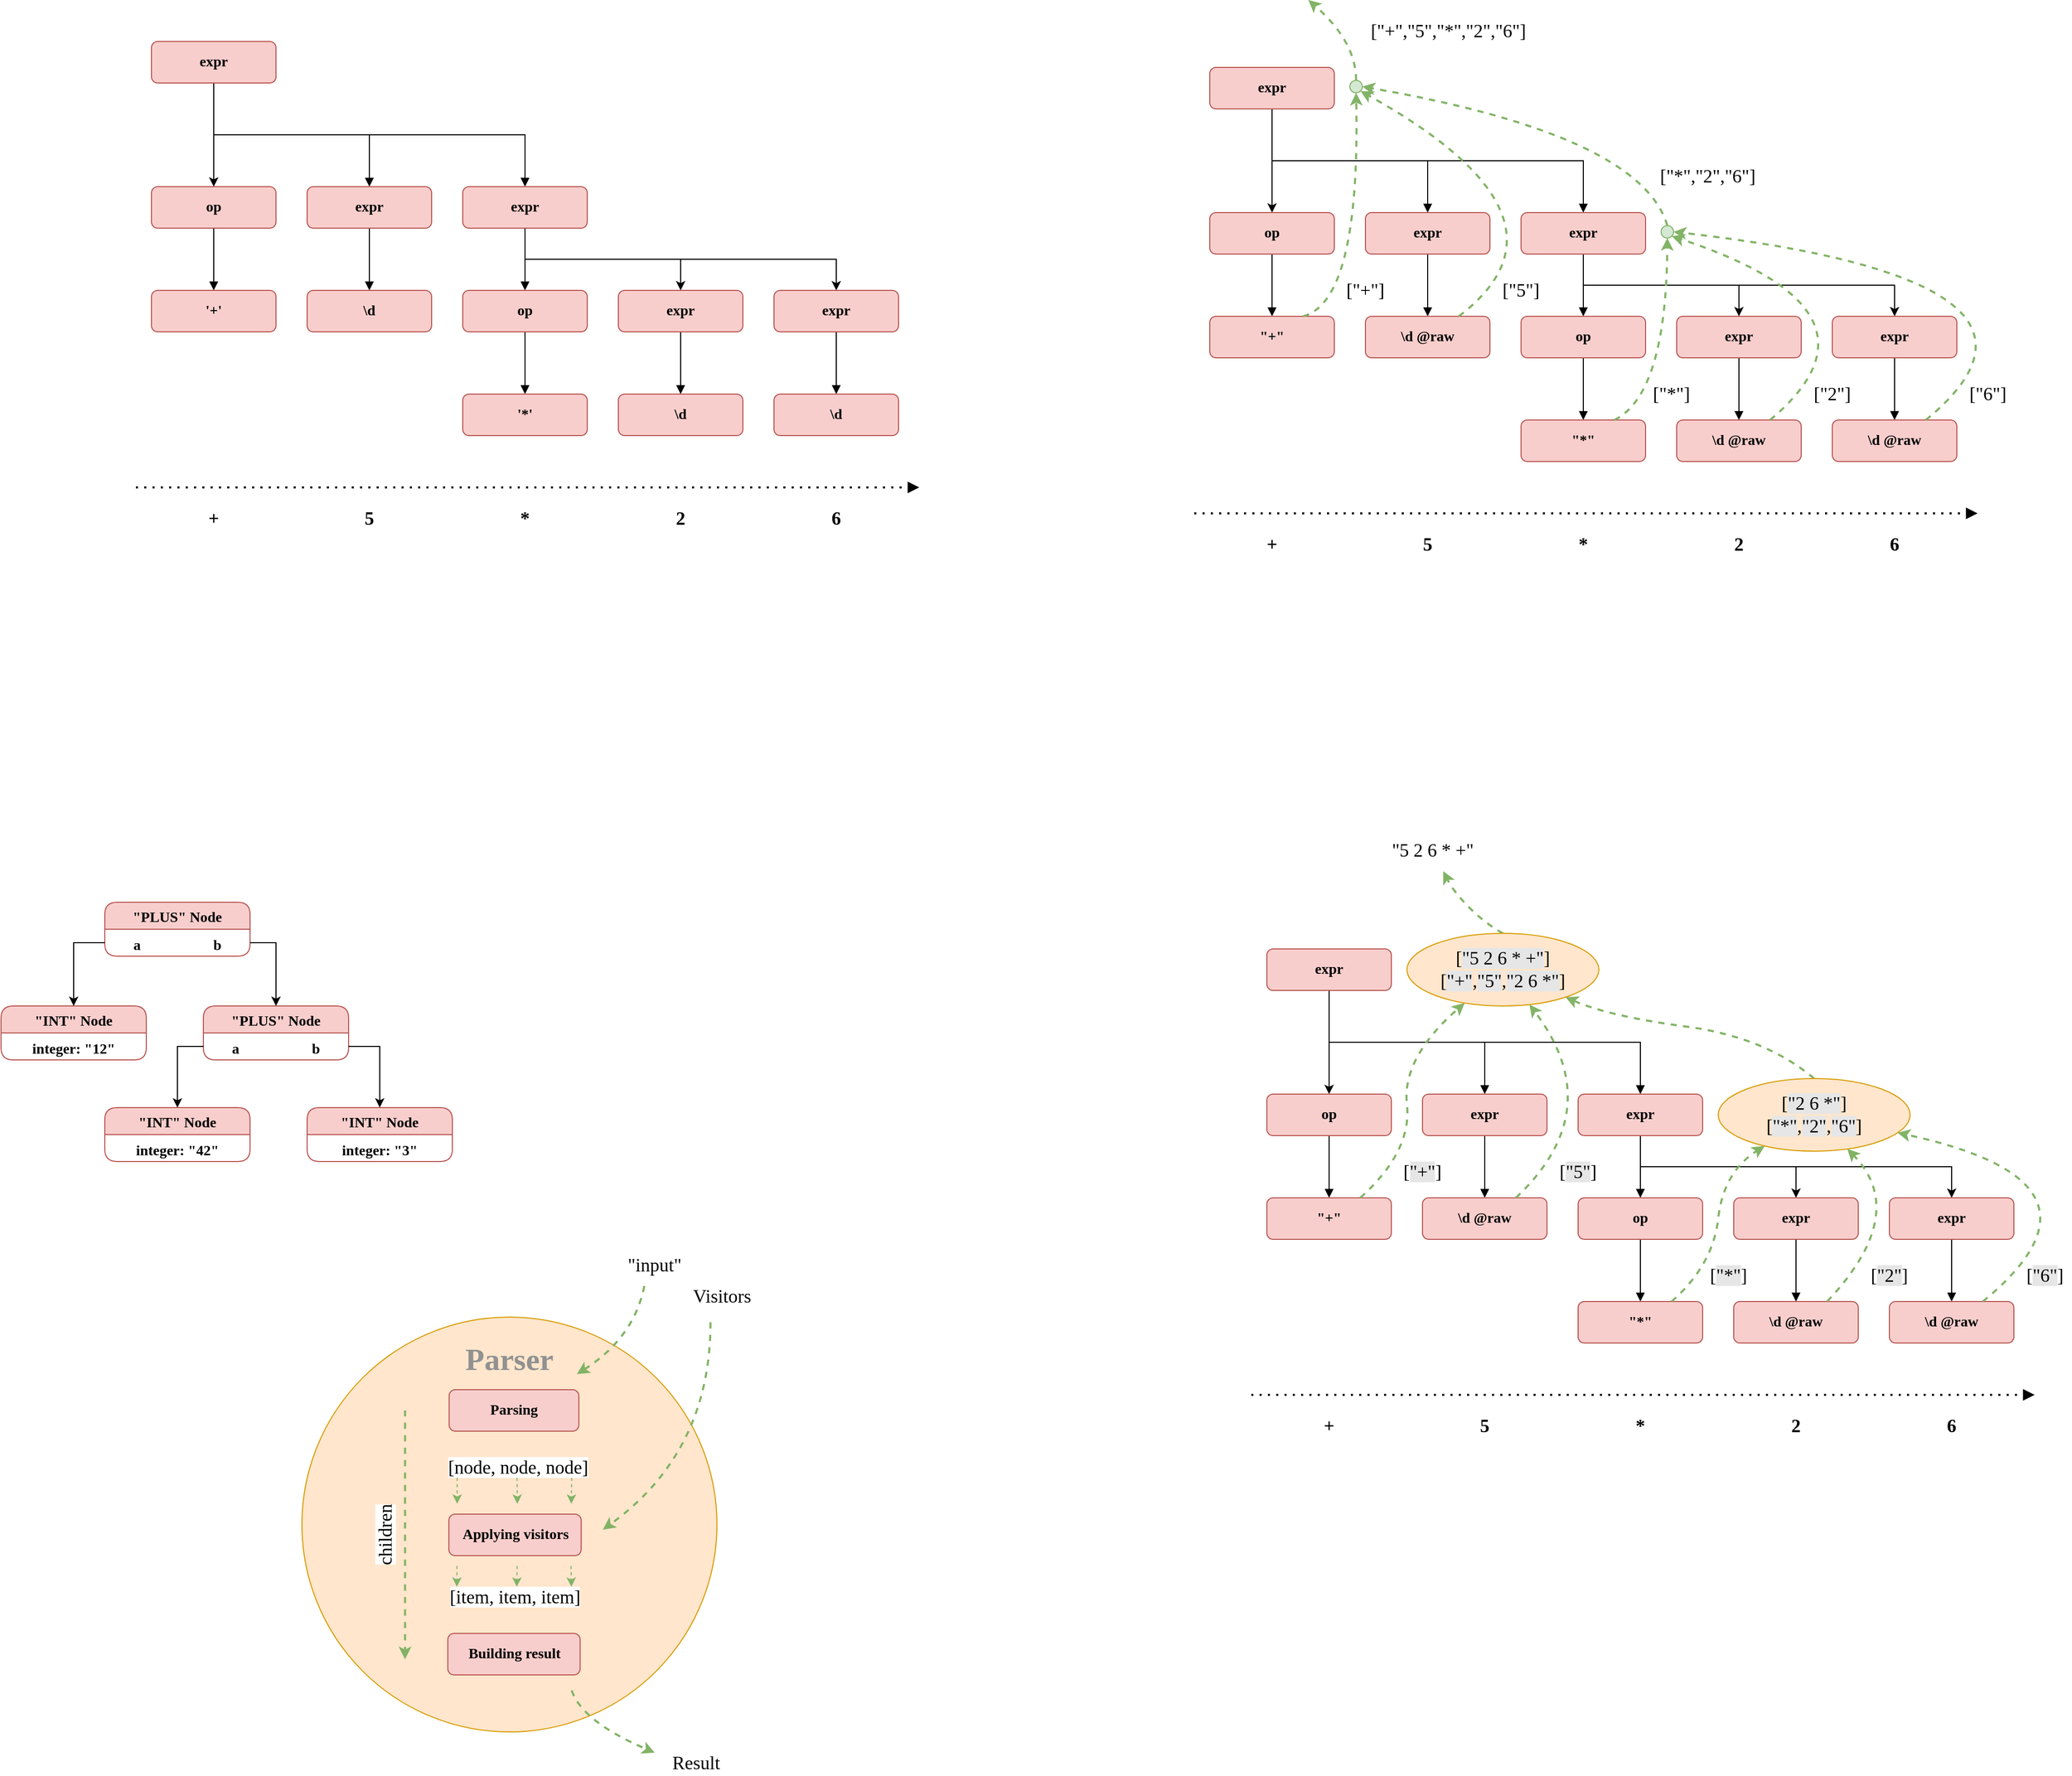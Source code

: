 <mxfile version="15.4.3" type="device"><diagram id="C5RBs43oDa-KdzZeNtuy" name="Page-1"><mxGraphModel dx="5778" dy="2308" grid="1" gridSize="10" guides="1" tooltips="1" connect="1" arrows="1" fold="1" page="1" pageScale="1" pageWidth="827" pageHeight="1169" math="0" shadow="0"><root><mxCell id="WIyWlLk6GJQsqaUBKTNV-0"/><mxCell id="WIyWlLk6GJQsqaUBKTNV-1" parent="WIyWlLk6GJQsqaUBKTNV-0"/><mxCell id="D1x4tF9x3cu0elC_3x2r-0" style="edgeStyle=orthogonalEdgeStyle;rounded=0;sketch=0;orthogonalLoop=1;jettySize=auto;html=1;exitX=0.5;exitY=1;exitDx=0;exitDy=0;shadow=0;labelBackgroundColor=none;fontFamily=Ubuntu;fontSize=14;fontSource=https%3A%2F%2Ffonts.googleapis.com%2Fcss%3Ffamily%3DUbuntu;entryX=0.5;entryY=0;entryDx=0;entryDy=0;fontStyle=1" parent="WIyWlLk6GJQsqaUBKTNV-1" source="D1x4tF9x3cu0elC_3x2r-3" target="D1x4tF9x3cu0elC_3x2r-13" edge="1"><mxGeometry relative="1" as="geometry"><mxPoint x="-1315" y="80" as="targetPoint"/></mxGeometry></mxCell><mxCell id="D1x4tF9x3cu0elC_3x2r-1" style="edgeStyle=orthogonalEdgeStyle;rounded=0;sketch=0;orthogonalLoop=1;jettySize=auto;html=1;exitX=0.5;exitY=1;exitDx=0;exitDy=0;entryX=0.5;entryY=0;entryDx=0;entryDy=0;shadow=0;labelBackgroundColor=none;fontFamily=Ubuntu Mono;fontSource=https%3A%2F%2Ffonts.googleapis.com%2Fcss%3Ffamily%3DUbuntu%2BMono;fontSize=14;endArrow=block;endFill=1;fontStyle=1" parent="WIyWlLk6GJQsqaUBKTNV-1" source="D1x4tF9x3cu0elC_3x2r-3" target="D1x4tF9x3cu0elC_3x2r-9" edge="1"><mxGeometry relative="1" as="geometry"><Array as="points"><mxPoint x="-1315" y="130"/><mxPoint x="-1165" y="130"/></Array></mxGeometry></mxCell><mxCell id="D1x4tF9x3cu0elC_3x2r-2" style="edgeStyle=orthogonalEdgeStyle;rounded=0;sketch=0;orthogonalLoop=1;jettySize=auto;html=1;exitX=0.5;exitY=1;exitDx=0;exitDy=0;entryX=0.5;entryY=0;entryDx=0;entryDy=0;shadow=0;labelBackgroundColor=none;fontFamily=Ubuntu Mono;fontSource=https%3A%2F%2Ffonts.googleapis.com%2Fcss%3Ffamily%3DUbuntu%2BMono;fontSize=14;endArrow=block;endFill=1;fontStyle=1" parent="WIyWlLk6GJQsqaUBKTNV-1" source="D1x4tF9x3cu0elC_3x2r-3" target="D1x4tF9x3cu0elC_3x2r-11" edge="1"><mxGeometry relative="1" as="geometry"><Array as="points"><mxPoint x="-1315" y="130"/><mxPoint x="-1015" y="130"/></Array></mxGeometry></mxCell><mxCell id="D1x4tF9x3cu0elC_3x2r-3" value="&lt;span style=&quot;font-size: 14px;&quot;&gt;expr&lt;/span&gt;" style="rounded=1;whiteSpace=wrap;html=1;fontSize=14;glass=0;strokeWidth=1;shadow=0;fontFamily=Ubuntu;labelBackgroundColor=none;sketch=0;fillColor=#f8cecc;strokeColor=#b85450;fontSource=https%3A%2F%2Ffonts.googleapis.com%2Fcss%3Ffamily%3DUbuntu;fontStyle=1" parent="WIyWlLk6GJQsqaUBKTNV-1" vertex="1"><mxGeometry x="-1375" y="40" width="120" height="40" as="geometry"/></mxCell><mxCell id="D1x4tF9x3cu0elC_3x2r-4" value="+" style="text;html=1;strokeColor=none;fillColor=none;align=center;verticalAlign=middle;whiteSpace=wrap;rounded=0;shadow=0;labelBackgroundColor=none;fontFamily=Ubuntu Mono;fontSize=18;fontSource=https%3A%2F%2Ffonts.googleapis.com%2Fcss%3Ffamily%3DUbuntu%2BMono;fontStyle=1;sketch=0;" parent="WIyWlLk6GJQsqaUBKTNV-1" vertex="1"><mxGeometry x="-1335" y="490" width="40" height="20" as="geometry"/></mxCell><mxCell id="D1x4tF9x3cu0elC_3x2r-5" value="5" style="text;html=1;strokeColor=none;fillColor=none;align=center;verticalAlign=middle;whiteSpace=wrap;rounded=0;shadow=0;labelBackgroundColor=none;fontFamily=Ubuntu Mono;fontSize=18;fontSource=https%3A%2F%2Ffonts.googleapis.com%2Fcss%3Ffamily%3DUbuntu%2BMono;fontStyle=1;sketch=0;" parent="WIyWlLk6GJQsqaUBKTNV-1" vertex="1"><mxGeometry x="-1185" y="490" width="40" height="20" as="geometry"/></mxCell><mxCell id="D1x4tF9x3cu0elC_3x2r-6" value="*" style="text;html=1;strokeColor=none;fillColor=none;align=center;verticalAlign=middle;whiteSpace=wrap;rounded=0;shadow=0;labelBackgroundColor=none;fontFamily=Ubuntu Mono;fontSize=18;fontSource=https%3A%2F%2Ffonts.googleapis.com%2Fcss%3Ffamily%3DUbuntu%2BMono;fontStyle=1;sketch=0;" parent="WIyWlLk6GJQsqaUBKTNV-1" vertex="1"><mxGeometry x="-1035" y="490" width="40" height="20" as="geometry"/></mxCell><mxCell id="D1x4tF9x3cu0elC_3x2r-7" value="" style="endArrow=block;dashed=1;html=1;dashPattern=1 3;strokeWidth=2;shadow=0;labelBackgroundColor=none;fontFamily=Ubuntu;fontSource=https%3A%2F%2Ffonts.googleapis.com%2Fcss%3Ffamily%3DUbuntu;fontSize=14;endFill=1;sketch=0;" parent="WIyWlLk6GJQsqaUBKTNV-1" edge="1"><mxGeometry width="50" height="50" relative="1" as="geometry"><mxPoint x="-1390" y="470" as="sourcePoint"/><mxPoint x="-635" y="470" as="targetPoint"/></mxGeometry></mxCell><mxCell id="D1x4tF9x3cu0elC_3x2r-8" style="edgeStyle=orthogonalEdgeStyle;rounded=0;sketch=0;orthogonalLoop=1;jettySize=auto;html=1;exitX=0.5;exitY=1;exitDx=0;exitDy=0;entryX=0.5;entryY=0;entryDx=0;entryDy=0;shadow=0;labelBackgroundColor=none;fontFamily=Ubuntu Mono;fontSource=https%3A%2F%2Ffonts.googleapis.com%2Fcss%3Ffamily%3DUbuntu%2BMono;fontSize=14;endArrow=block;endFill=1;fontStyle=1" parent="WIyWlLk6GJQsqaUBKTNV-1" source="D1x4tF9x3cu0elC_3x2r-9" target="D1x4tF9x3cu0elC_3x2r-15" edge="1"><mxGeometry relative="1" as="geometry"/></mxCell><mxCell id="D1x4tF9x3cu0elC_3x2r-9" value="&lt;span style=&quot;font-size: 14px;&quot;&gt;expr&lt;/span&gt;" style="rounded=1;whiteSpace=wrap;html=1;fontSize=14;glass=0;strokeWidth=1;shadow=0;fontFamily=Ubuntu;labelBackgroundColor=none;sketch=0;fillColor=#f8cecc;strokeColor=#b85450;fontSource=https%3A%2F%2Ffonts.googleapis.com%2Fcss%3Ffamily%3DUbuntu;fontStyle=1" parent="WIyWlLk6GJQsqaUBKTNV-1" vertex="1"><mxGeometry x="-1225" y="180" width="120" height="40" as="geometry"/></mxCell><mxCell id="D1x4tF9x3cu0elC_3x2r-10" style="edgeStyle=orthogonalEdgeStyle;rounded=0;sketch=0;orthogonalLoop=1;jettySize=auto;html=1;exitX=0.5;exitY=1;exitDx=0;exitDy=0;entryX=0.5;entryY=0;entryDx=0;entryDy=0;shadow=0;labelBackgroundColor=none;fontFamily=Ubuntu Mono;fontSource=https%3A%2F%2Ffonts.googleapis.com%2Fcss%3Ffamily%3DUbuntu%2BMono;fontSize=14;endArrow=block;endFill=1;fontStyle=1" parent="WIyWlLk6GJQsqaUBKTNV-1" source="D1x4tF9x3cu0elC_3x2r-11" target="D1x4tF9x3cu0elC_3x2r-29" edge="1"><mxGeometry relative="1" as="geometry"><mxPoint x="-1015" y="280" as="targetPoint"/></mxGeometry></mxCell><mxCell id="D1x4tF9x3cu0elC_3x2r-33" style="edgeStyle=orthogonalEdgeStyle;rounded=0;orthogonalLoop=1;jettySize=auto;html=1;exitX=0.5;exitY=1;exitDx=0;exitDy=0;entryX=0.5;entryY=0;entryDx=0;entryDy=0;fontSize=14;sketch=0;" parent="WIyWlLk6GJQsqaUBKTNV-1" source="D1x4tF9x3cu0elC_3x2r-11" target="D1x4tF9x3cu0elC_3x2r-25" edge="1"><mxGeometry relative="1" as="geometry"/></mxCell><mxCell id="D1x4tF9x3cu0elC_3x2r-34" style="edgeStyle=orthogonalEdgeStyle;rounded=0;orthogonalLoop=1;jettySize=auto;html=1;exitX=0.5;exitY=1;exitDx=0;exitDy=0;entryX=0.5;entryY=0;entryDx=0;entryDy=0;fontSize=14;sketch=0;" parent="WIyWlLk6GJQsqaUBKTNV-1" source="D1x4tF9x3cu0elC_3x2r-11" target="D1x4tF9x3cu0elC_3x2r-27" edge="1"><mxGeometry relative="1" as="geometry"/></mxCell><mxCell id="D1x4tF9x3cu0elC_3x2r-11" value="&lt;span style=&quot;font-size: 14px;&quot;&gt;expr&lt;/span&gt;" style="rounded=1;whiteSpace=wrap;html=1;fontSize=14;glass=0;strokeWidth=1;shadow=0;fontFamily=Ubuntu;labelBackgroundColor=none;sketch=0;fillColor=#f8cecc;strokeColor=#b85450;fontSource=https%3A%2F%2Ffonts.googleapis.com%2Fcss%3Ffamily%3DUbuntu;fontStyle=1" parent="WIyWlLk6GJQsqaUBKTNV-1" vertex="1"><mxGeometry x="-1075" y="180" width="120" height="40" as="geometry"/></mxCell><mxCell id="D1x4tF9x3cu0elC_3x2r-12" style="edgeStyle=orthogonalEdgeStyle;rounded=0;sketch=0;orthogonalLoop=1;jettySize=auto;html=1;exitX=0.5;exitY=1;exitDx=0;exitDy=0;entryX=0.5;entryY=0;entryDx=0;entryDy=0;shadow=0;labelBackgroundColor=none;fontFamily=Ubuntu Mono;fontSource=https%3A%2F%2Ffonts.googleapis.com%2Fcss%3Ffamily%3DUbuntu%2BMono;fontSize=14;endArrow=block;endFill=1;fontStyle=1" parent="WIyWlLk6GJQsqaUBKTNV-1" source="D1x4tF9x3cu0elC_3x2r-13" target="D1x4tF9x3cu0elC_3x2r-14" edge="1"><mxGeometry relative="1" as="geometry"/></mxCell><mxCell id="D1x4tF9x3cu0elC_3x2r-13" value="&lt;span style=&quot;font-size: 14px;&quot;&gt;op&lt;/span&gt;" style="rounded=1;whiteSpace=wrap;html=1;fontSize=14;glass=0;strokeWidth=1;shadow=0;fontFamily=Ubuntu;labelBackgroundColor=none;sketch=0;fillColor=#f8cecc;strokeColor=#b85450;fontSource=https%3A%2F%2Ffonts.googleapis.com%2Fcss%3Ffamily%3DUbuntu;fontStyle=1" parent="WIyWlLk6GJQsqaUBKTNV-1" vertex="1"><mxGeometry x="-1375" y="180" width="120" height="40" as="geometry"/></mxCell><mxCell id="D1x4tF9x3cu0elC_3x2r-14" value="&lt;span style=&quot;font-size: 14px;&quot;&gt;'+'&lt;/span&gt;" style="rounded=1;whiteSpace=wrap;html=1;fontSize=14;glass=0;strokeWidth=1;shadow=0;fontFamily=Ubuntu;labelBackgroundColor=none;sketch=0;fillColor=#f8cecc;strokeColor=#b85450;fontSource=https%3A%2F%2Ffonts.googleapis.com%2Fcss%3Ffamily%3DUbuntu;fontStyle=1" parent="WIyWlLk6GJQsqaUBKTNV-1" vertex="1"><mxGeometry x="-1375" y="280" width="120" height="40" as="geometry"/></mxCell><mxCell id="D1x4tF9x3cu0elC_3x2r-15" value="&lt;span style=&quot;font-size: 14px;&quot;&gt;\d&lt;/span&gt;" style="rounded=1;whiteSpace=wrap;html=1;fontSize=14;glass=0;strokeWidth=1;shadow=0;fontFamily=Ubuntu;labelBackgroundColor=none;sketch=0;fillColor=#f8cecc;strokeColor=#b85450;fontSource=https%3A%2F%2Ffonts.googleapis.com%2Fcss%3Ffamily%3DUbuntu;fontStyle=1" parent="WIyWlLk6GJQsqaUBKTNV-1" vertex="1"><mxGeometry x="-1225" y="280" width="120" height="40" as="geometry"/></mxCell><mxCell id="D1x4tF9x3cu0elC_3x2r-24" style="edgeStyle=orthogonalEdgeStyle;rounded=0;sketch=0;orthogonalLoop=1;jettySize=auto;html=1;exitX=0.5;exitY=1;exitDx=0;exitDy=0;entryX=0.5;entryY=0;entryDx=0;entryDy=0;shadow=0;labelBackgroundColor=none;fontFamily=Ubuntu Mono;fontSource=https%3A%2F%2Ffonts.googleapis.com%2Fcss%3Ffamily%3DUbuntu%2BMono;fontSize=14;endArrow=block;endFill=1;fontStyle=1" parent="WIyWlLk6GJQsqaUBKTNV-1" source="D1x4tF9x3cu0elC_3x2r-25" target="D1x4tF9x3cu0elC_3x2r-31" edge="1"><mxGeometry relative="1" as="geometry"/></mxCell><mxCell id="D1x4tF9x3cu0elC_3x2r-25" value="&lt;span style=&quot;font-size: 14px;&quot;&gt;expr&lt;/span&gt;" style="rounded=1;whiteSpace=wrap;html=1;fontSize=14;glass=0;strokeWidth=1;shadow=0;fontFamily=Ubuntu;labelBackgroundColor=none;sketch=0;fillColor=#f8cecc;strokeColor=#b85450;fontSource=https%3A%2F%2Ffonts.googleapis.com%2Fcss%3Ffamily%3DUbuntu;fontStyle=1" parent="WIyWlLk6GJQsqaUBKTNV-1" vertex="1"><mxGeometry x="-925" y="280" width="120" height="40" as="geometry"/></mxCell><mxCell id="D1x4tF9x3cu0elC_3x2r-26" style="edgeStyle=orthogonalEdgeStyle;rounded=0;sketch=0;orthogonalLoop=1;jettySize=auto;html=1;exitX=0.5;exitY=1;exitDx=0;exitDy=0;entryX=0.5;entryY=0;entryDx=0;entryDy=0;shadow=0;labelBackgroundColor=none;fontFamily=Ubuntu Mono;fontSource=https%3A%2F%2Ffonts.googleapis.com%2Fcss%3Ffamily%3DUbuntu%2BMono;fontSize=14;endArrow=block;endFill=1;fontStyle=1" parent="WIyWlLk6GJQsqaUBKTNV-1" source="D1x4tF9x3cu0elC_3x2r-27" target="D1x4tF9x3cu0elC_3x2r-32" edge="1"><mxGeometry relative="1" as="geometry"/></mxCell><mxCell id="D1x4tF9x3cu0elC_3x2r-27" value="&lt;span style=&quot;font-size: 14px;&quot;&gt;expr&lt;/span&gt;" style="rounded=1;whiteSpace=wrap;html=1;fontSize=14;glass=0;strokeWidth=1;shadow=0;fontFamily=Ubuntu;labelBackgroundColor=none;sketch=0;fillColor=#f8cecc;strokeColor=#b85450;fontSource=https%3A%2F%2Ffonts.googleapis.com%2Fcss%3Ffamily%3DUbuntu;fontStyle=1" parent="WIyWlLk6GJQsqaUBKTNV-1" vertex="1"><mxGeometry x="-775" y="280" width="120" height="40" as="geometry"/></mxCell><mxCell id="D1x4tF9x3cu0elC_3x2r-28" style="edgeStyle=orthogonalEdgeStyle;rounded=0;sketch=0;orthogonalLoop=1;jettySize=auto;html=1;exitX=0.5;exitY=1;exitDx=0;exitDy=0;entryX=0.5;entryY=0;entryDx=0;entryDy=0;shadow=0;labelBackgroundColor=none;fontFamily=Ubuntu Mono;fontSource=https%3A%2F%2Ffonts.googleapis.com%2Fcss%3Ffamily%3DUbuntu%2BMono;fontSize=14;endArrow=block;endFill=1;fontStyle=1" parent="WIyWlLk6GJQsqaUBKTNV-1" source="D1x4tF9x3cu0elC_3x2r-29" target="D1x4tF9x3cu0elC_3x2r-30" edge="1"><mxGeometry relative="1" as="geometry"/></mxCell><mxCell id="D1x4tF9x3cu0elC_3x2r-29" value="&lt;span style=&quot;font-size: 14px;&quot;&gt;op&lt;/span&gt;" style="rounded=1;whiteSpace=wrap;html=1;fontSize=14;glass=0;strokeWidth=1;shadow=0;fontFamily=Ubuntu;labelBackgroundColor=none;sketch=0;fillColor=#f8cecc;strokeColor=#b85450;fontSource=https%3A%2F%2Ffonts.googleapis.com%2Fcss%3Ffamily%3DUbuntu;fontStyle=1" parent="WIyWlLk6GJQsqaUBKTNV-1" vertex="1"><mxGeometry x="-1075" y="280" width="120" height="40" as="geometry"/></mxCell><mxCell id="D1x4tF9x3cu0elC_3x2r-30" value="&lt;span style=&quot;font-size: 14px;&quot;&gt;'*'&lt;/span&gt;" style="rounded=1;whiteSpace=wrap;html=1;fontSize=14;glass=0;strokeWidth=1;shadow=0;fontFamily=Ubuntu;labelBackgroundColor=none;sketch=0;fillColor=#f8cecc;strokeColor=#b85450;fontSource=https%3A%2F%2Ffonts.googleapis.com%2Fcss%3Ffamily%3DUbuntu;fontStyle=1" parent="WIyWlLk6GJQsqaUBKTNV-1" vertex="1"><mxGeometry x="-1075" y="380" width="120" height="40" as="geometry"/></mxCell><mxCell id="D1x4tF9x3cu0elC_3x2r-31" value="&lt;span style=&quot;font-size: 14px;&quot;&gt;\d&lt;/span&gt;" style="rounded=1;whiteSpace=wrap;html=1;fontSize=14;glass=0;strokeWidth=1;shadow=0;fontFamily=Ubuntu;labelBackgroundColor=none;sketch=0;fillColor=#f8cecc;strokeColor=#b85450;fontSource=https%3A%2F%2Ffonts.googleapis.com%2Fcss%3Ffamily%3DUbuntu;fontStyle=1" parent="WIyWlLk6GJQsqaUBKTNV-1" vertex="1"><mxGeometry x="-925" y="380" width="120" height="40" as="geometry"/></mxCell><mxCell id="D1x4tF9x3cu0elC_3x2r-32" value="&lt;span style=&quot;font-size: 14px;&quot;&gt;\d&lt;/span&gt;" style="rounded=1;whiteSpace=wrap;html=1;fontSize=14;glass=0;strokeWidth=1;shadow=0;fontFamily=Ubuntu;labelBackgroundColor=none;sketch=0;fillColor=#f8cecc;strokeColor=#b85450;fontSource=https%3A%2F%2Ffonts.googleapis.com%2Fcss%3Ffamily%3DUbuntu;fontStyle=1" parent="WIyWlLk6GJQsqaUBKTNV-1" vertex="1"><mxGeometry x="-775" y="380" width="120" height="40" as="geometry"/></mxCell><mxCell id="D1x4tF9x3cu0elC_3x2r-35" value="2" style="text;html=1;strokeColor=none;fillColor=none;align=center;verticalAlign=middle;whiteSpace=wrap;rounded=0;shadow=0;labelBackgroundColor=none;fontFamily=Ubuntu Mono;fontSize=18;fontSource=https%3A%2F%2Ffonts.googleapis.com%2Fcss%3Ffamily%3DUbuntu%2BMono;fontStyle=1;sketch=0;" parent="WIyWlLk6GJQsqaUBKTNV-1" vertex="1"><mxGeometry x="-885" y="490" width="40" height="20" as="geometry"/></mxCell><mxCell id="D1x4tF9x3cu0elC_3x2r-36" value="6" style="text;html=1;strokeColor=none;fillColor=none;align=center;verticalAlign=middle;whiteSpace=wrap;rounded=0;shadow=0;labelBackgroundColor=none;fontFamily=Ubuntu Mono;fontSize=18;fontSource=https%3A%2F%2Ffonts.googleapis.com%2Fcss%3Ffamily%3DUbuntu%2BMono;fontStyle=1;sketch=0;" parent="WIyWlLk6GJQsqaUBKTNV-1" vertex="1"><mxGeometry x="-735" y="490" width="40" height="20" as="geometry"/></mxCell><mxCell id="D1x4tF9x3cu0elC_3x2r-38" style="edgeStyle=orthogonalEdgeStyle;rounded=0;sketch=0;orthogonalLoop=1;jettySize=auto;html=1;exitX=0.5;exitY=1;exitDx=0;exitDy=0;shadow=0;labelBackgroundColor=none;fontFamily=Ubuntu;fontSize=14;fontSource=https%3A%2F%2Ffonts.googleapis.com%2Fcss%3Ffamily%3DUbuntu;entryX=0.5;entryY=0;entryDx=0;entryDy=0;fontStyle=1" parent="WIyWlLk6GJQsqaUBKTNV-1" source="D1x4tF9x3cu0elC_3x2r-41" target="D1x4tF9x3cu0elC_3x2r-53" edge="1"><mxGeometry relative="1" as="geometry"><mxPoint x="-295" y="105" as="targetPoint"/></mxGeometry></mxCell><mxCell id="D1x4tF9x3cu0elC_3x2r-39" style="edgeStyle=orthogonalEdgeStyle;rounded=0;sketch=0;orthogonalLoop=1;jettySize=auto;html=1;exitX=0.5;exitY=1;exitDx=0;exitDy=0;entryX=0.5;entryY=0;entryDx=0;entryDy=0;shadow=0;labelBackgroundColor=none;fontFamily=Ubuntu Mono;fontSource=https%3A%2F%2Ffonts.googleapis.com%2Fcss%3Ffamily%3DUbuntu%2BMono;fontSize=14;endArrow=block;endFill=1;fontStyle=1" parent="WIyWlLk6GJQsqaUBKTNV-1" source="D1x4tF9x3cu0elC_3x2r-41" target="D1x4tF9x3cu0elC_3x2r-47" edge="1"><mxGeometry relative="1" as="geometry"><Array as="points"><mxPoint x="-295" y="155"/><mxPoint x="-145" y="155"/></Array></mxGeometry></mxCell><mxCell id="D1x4tF9x3cu0elC_3x2r-40" style="edgeStyle=orthogonalEdgeStyle;rounded=0;sketch=0;orthogonalLoop=1;jettySize=auto;html=1;exitX=0.5;exitY=1;exitDx=0;exitDy=0;entryX=0.5;entryY=0;entryDx=0;entryDy=0;shadow=0;labelBackgroundColor=none;fontFamily=Ubuntu Mono;fontSource=https%3A%2F%2Ffonts.googleapis.com%2Fcss%3Ffamily%3DUbuntu%2BMono;fontSize=14;endArrow=block;endFill=1;fontStyle=1" parent="WIyWlLk6GJQsqaUBKTNV-1" source="D1x4tF9x3cu0elC_3x2r-41" target="D1x4tF9x3cu0elC_3x2r-51" edge="1"><mxGeometry relative="1" as="geometry"><Array as="points"><mxPoint x="-295" y="155"/><mxPoint x="5" y="155"/></Array></mxGeometry></mxCell><mxCell id="D1x4tF9x3cu0elC_3x2r-41" value="&lt;span style=&quot;font-size: 14px;&quot;&gt;expr&lt;/span&gt;" style="rounded=1;whiteSpace=wrap;html=1;fontSize=14;glass=0;strokeWidth=1;shadow=0;fontFamily=Ubuntu;labelBackgroundColor=none;sketch=0;fillColor=#f8cecc;strokeColor=#b85450;fontSource=https%3A%2F%2Ffonts.googleapis.com%2Fcss%3Ffamily%3DUbuntu;fontStyle=1" parent="WIyWlLk6GJQsqaUBKTNV-1" vertex="1"><mxGeometry x="-355" y="65" width="120" height="40" as="geometry"/></mxCell><mxCell id="D1x4tF9x3cu0elC_3x2r-42" value="+" style="text;html=1;strokeColor=none;fillColor=none;align=center;verticalAlign=middle;whiteSpace=wrap;rounded=0;shadow=0;labelBackgroundColor=none;fontFamily=Ubuntu Mono;fontSize=18;fontSource=https%3A%2F%2Ffonts.googleapis.com%2Fcss%3Ffamily%3DUbuntu%2BMono;fontStyle=1;sketch=0;" parent="WIyWlLk6GJQsqaUBKTNV-1" vertex="1"><mxGeometry x="-315" y="515" width="40" height="20" as="geometry"/></mxCell><mxCell id="D1x4tF9x3cu0elC_3x2r-43" value="5" style="text;html=1;strokeColor=none;fillColor=none;align=center;verticalAlign=middle;whiteSpace=wrap;rounded=0;shadow=0;labelBackgroundColor=none;fontFamily=Ubuntu Mono;fontSize=18;fontSource=https%3A%2F%2Ffonts.googleapis.com%2Fcss%3Ffamily%3DUbuntu%2BMono;fontStyle=1;sketch=0;" parent="WIyWlLk6GJQsqaUBKTNV-1" vertex="1"><mxGeometry x="-165" y="515" width="40" height="20" as="geometry"/></mxCell><mxCell id="D1x4tF9x3cu0elC_3x2r-44" value="*" style="text;html=1;strokeColor=none;fillColor=none;align=center;verticalAlign=middle;whiteSpace=wrap;rounded=0;shadow=0;labelBackgroundColor=none;fontFamily=Ubuntu Mono;fontSize=18;fontSource=https%3A%2F%2Ffonts.googleapis.com%2Fcss%3Ffamily%3DUbuntu%2BMono;fontStyle=1;sketch=0;" parent="WIyWlLk6GJQsqaUBKTNV-1" vertex="1"><mxGeometry x="-15" y="515" width="40" height="20" as="geometry"/></mxCell><mxCell id="D1x4tF9x3cu0elC_3x2r-45" value="" style="endArrow=block;dashed=1;html=1;dashPattern=1 3;strokeWidth=2;shadow=0;labelBackgroundColor=none;fontFamily=Ubuntu;fontSource=https%3A%2F%2Ffonts.googleapis.com%2Fcss%3Ffamily%3DUbuntu;fontSize=14;endFill=1;sketch=0;" parent="WIyWlLk6GJQsqaUBKTNV-1" edge="1"><mxGeometry width="50" height="50" relative="1" as="geometry"><mxPoint x="-370" y="495" as="sourcePoint"/><mxPoint x="385" y="495" as="targetPoint"/></mxGeometry></mxCell><mxCell id="D1x4tF9x3cu0elC_3x2r-46" style="edgeStyle=orthogonalEdgeStyle;rounded=0;sketch=0;orthogonalLoop=1;jettySize=auto;html=1;exitX=0.5;exitY=1;exitDx=0;exitDy=0;entryX=0.5;entryY=0;entryDx=0;entryDy=0;shadow=0;labelBackgroundColor=none;fontFamily=Ubuntu Mono;fontSource=https%3A%2F%2Ffonts.googleapis.com%2Fcss%3Ffamily%3DUbuntu%2BMono;fontSize=14;endArrow=block;endFill=1;fontStyle=1" parent="WIyWlLk6GJQsqaUBKTNV-1" source="D1x4tF9x3cu0elC_3x2r-47" target="D1x4tF9x3cu0elC_3x2r-55" edge="1"><mxGeometry relative="1" as="geometry"/></mxCell><mxCell id="D1x4tF9x3cu0elC_3x2r-47" value="&lt;span style=&quot;font-size: 14px;&quot;&gt;expr&lt;/span&gt;" style="rounded=1;whiteSpace=wrap;html=1;fontSize=14;glass=0;strokeWidth=1;shadow=0;fontFamily=Ubuntu;labelBackgroundColor=none;sketch=0;fillColor=#f8cecc;strokeColor=#b85450;fontSource=https%3A%2F%2Ffonts.googleapis.com%2Fcss%3Ffamily%3DUbuntu;fontStyle=1" parent="WIyWlLk6GJQsqaUBKTNV-1" vertex="1"><mxGeometry x="-205" y="205" width="120" height="40" as="geometry"/></mxCell><mxCell id="D1x4tF9x3cu0elC_3x2r-48" style="edgeStyle=orthogonalEdgeStyle;rounded=0;sketch=0;orthogonalLoop=1;jettySize=auto;html=1;exitX=0.5;exitY=1;exitDx=0;exitDy=0;entryX=0.5;entryY=0;entryDx=0;entryDy=0;shadow=0;labelBackgroundColor=none;fontFamily=Ubuntu Mono;fontSource=https%3A%2F%2Ffonts.googleapis.com%2Fcss%3Ffamily%3DUbuntu%2BMono;fontSize=14;endArrow=block;endFill=1;fontStyle=1" parent="WIyWlLk6GJQsqaUBKTNV-1" source="D1x4tF9x3cu0elC_3x2r-51" target="D1x4tF9x3cu0elC_3x2r-61" edge="1"><mxGeometry relative="1" as="geometry"><mxPoint x="5" y="305" as="targetPoint"/></mxGeometry></mxCell><mxCell id="D1x4tF9x3cu0elC_3x2r-49" style="edgeStyle=orthogonalEdgeStyle;rounded=0;orthogonalLoop=1;jettySize=auto;html=1;exitX=0.5;exitY=1;exitDx=0;exitDy=0;entryX=0.5;entryY=0;entryDx=0;entryDy=0;fontSize=14;sketch=0;" parent="WIyWlLk6GJQsqaUBKTNV-1" source="D1x4tF9x3cu0elC_3x2r-51" target="D1x4tF9x3cu0elC_3x2r-57" edge="1"><mxGeometry relative="1" as="geometry"/></mxCell><mxCell id="D1x4tF9x3cu0elC_3x2r-50" style="edgeStyle=orthogonalEdgeStyle;rounded=0;orthogonalLoop=1;jettySize=auto;html=1;exitX=0.5;exitY=1;exitDx=0;exitDy=0;entryX=0.5;entryY=0;entryDx=0;entryDy=0;fontSize=14;sketch=0;" parent="WIyWlLk6GJQsqaUBKTNV-1" source="D1x4tF9x3cu0elC_3x2r-51" target="D1x4tF9x3cu0elC_3x2r-59" edge="1"><mxGeometry relative="1" as="geometry"/></mxCell><mxCell id="D1x4tF9x3cu0elC_3x2r-51" value="&lt;span style=&quot;font-size: 14px;&quot;&gt;expr&lt;/span&gt;" style="rounded=1;whiteSpace=wrap;html=1;fontSize=14;glass=0;strokeWidth=1;shadow=0;fontFamily=Ubuntu;labelBackgroundColor=none;sketch=0;fillColor=#f8cecc;strokeColor=#b85450;fontSource=https%3A%2F%2Ffonts.googleapis.com%2Fcss%3Ffamily%3DUbuntu;fontStyle=1" parent="WIyWlLk6GJQsqaUBKTNV-1" vertex="1"><mxGeometry x="-55" y="205" width="120" height="40" as="geometry"/></mxCell><mxCell id="D1x4tF9x3cu0elC_3x2r-52" style="edgeStyle=orthogonalEdgeStyle;rounded=0;sketch=0;orthogonalLoop=1;jettySize=auto;html=1;exitX=0.5;exitY=1;exitDx=0;exitDy=0;entryX=0.5;entryY=0;entryDx=0;entryDy=0;shadow=0;labelBackgroundColor=none;fontFamily=Ubuntu Mono;fontSource=https%3A%2F%2Ffonts.googleapis.com%2Fcss%3Ffamily%3DUbuntu%2BMono;fontSize=14;endArrow=block;endFill=1;fontStyle=1" parent="WIyWlLk6GJQsqaUBKTNV-1" source="D1x4tF9x3cu0elC_3x2r-53" target="D1x4tF9x3cu0elC_3x2r-54" edge="1"><mxGeometry relative="1" as="geometry"/></mxCell><mxCell id="D1x4tF9x3cu0elC_3x2r-53" value="&lt;span style=&quot;font-size: 14px;&quot;&gt;op&lt;/span&gt;" style="rounded=1;whiteSpace=wrap;html=1;fontSize=14;glass=0;strokeWidth=1;shadow=0;fontFamily=Ubuntu;labelBackgroundColor=none;sketch=0;fillColor=#f8cecc;strokeColor=#b85450;fontSource=https%3A%2F%2Ffonts.googleapis.com%2Fcss%3Ffamily%3DUbuntu;fontStyle=1" parent="WIyWlLk6GJQsqaUBKTNV-1" vertex="1"><mxGeometry x="-355" y="205" width="120" height="40" as="geometry"/></mxCell><mxCell id="D1x4tF9x3cu0elC_3x2r-54" value="&lt;span style=&quot;font-size: 14px&quot;&gt;&quot;+&quot;&lt;/span&gt;" style="rounded=1;whiteSpace=wrap;html=1;fontSize=14;glass=0;strokeWidth=1;shadow=0;fontFamily=Ubuntu;labelBackgroundColor=none;sketch=0;fillColor=#f8cecc;strokeColor=#b85450;fontSource=https%3A%2F%2Ffonts.googleapis.com%2Fcss%3Ffamily%3DUbuntu;fontStyle=1" parent="WIyWlLk6GJQsqaUBKTNV-1" vertex="1"><mxGeometry x="-355" y="305" width="120" height="40" as="geometry"/></mxCell><mxCell id="D1x4tF9x3cu0elC_3x2r-55" value="&lt;span style=&quot;font-size: 14px&quot;&gt;\d @raw&lt;/span&gt;" style="rounded=1;whiteSpace=wrap;html=1;fontSize=14;glass=0;strokeWidth=1;shadow=0;fontFamily=Ubuntu;labelBackgroundColor=none;sketch=0;fillColor=#f8cecc;strokeColor=#b85450;fontSource=https%3A%2F%2Ffonts.googleapis.com%2Fcss%3Ffamily%3DUbuntu;fontStyle=1" parent="WIyWlLk6GJQsqaUBKTNV-1" vertex="1"><mxGeometry x="-205" y="305" width="120" height="40" as="geometry"/></mxCell><mxCell id="D1x4tF9x3cu0elC_3x2r-56" style="edgeStyle=orthogonalEdgeStyle;rounded=0;sketch=0;orthogonalLoop=1;jettySize=auto;html=1;exitX=0.5;exitY=1;exitDx=0;exitDy=0;entryX=0.5;entryY=0;entryDx=0;entryDy=0;shadow=0;labelBackgroundColor=none;fontFamily=Ubuntu Mono;fontSource=https%3A%2F%2Ffonts.googleapis.com%2Fcss%3Ffamily%3DUbuntu%2BMono;fontSize=14;endArrow=block;endFill=1;fontStyle=1" parent="WIyWlLk6GJQsqaUBKTNV-1" source="D1x4tF9x3cu0elC_3x2r-57" target="D1x4tF9x3cu0elC_3x2r-63" edge="1"><mxGeometry relative="1" as="geometry"/></mxCell><mxCell id="D1x4tF9x3cu0elC_3x2r-57" value="&lt;span style=&quot;font-size: 14px;&quot;&gt;expr&lt;/span&gt;" style="rounded=1;whiteSpace=wrap;html=1;fontSize=14;glass=0;strokeWidth=1;shadow=0;fontFamily=Ubuntu;labelBackgroundColor=none;sketch=0;fillColor=#f8cecc;strokeColor=#b85450;fontSource=https%3A%2F%2Ffonts.googleapis.com%2Fcss%3Ffamily%3DUbuntu;fontStyle=1" parent="WIyWlLk6GJQsqaUBKTNV-1" vertex="1"><mxGeometry x="95" y="305" width="120" height="40" as="geometry"/></mxCell><mxCell id="D1x4tF9x3cu0elC_3x2r-58" style="edgeStyle=orthogonalEdgeStyle;rounded=0;sketch=0;orthogonalLoop=1;jettySize=auto;html=1;exitX=0.5;exitY=1;exitDx=0;exitDy=0;entryX=0.5;entryY=0;entryDx=0;entryDy=0;shadow=0;labelBackgroundColor=none;fontFamily=Ubuntu Mono;fontSource=https%3A%2F%2Ffonts.googleapis.com%2Fcss%3Ffamily%3DUbuntu%2BMono;fontSize=14;endArrow=block;endFill=1;fontStyle=1" parent="WIyWlLk6GJQsqaUBKTNV-1" source="D1x4tF9x3cu0elC_3x2r-59" target="D1x4tF9x3cu0elC_3x2r-64" edge="1"><mxGeometry relative="1" as="geometry"/></mxCell><mxCell id="D1x4tF9x3cu0elC_3x2r-59" value="&lt;span style=&quot;font-size: 14px;&quot;&gt;expr&lt;/span&gt;" style="rounded=1;whiteSpace=wrap;html=1;fontSize=14;glass=0;strokeWidth=1;shadow=0;fontFamily=Ubuntu;labelBackgroundColor=none;sketch=0;fillColor=#f8cecc;strokeColor=#b85450;fontSource=https%3A%2F%2Ffonts.googleapis.com%2Fcss%3Ffamily%3DUbuntu;fontStyle=1" parent="WIyWlLk6GJQsqaUBKTNV-1" vertex="1"><mxGeometry x="245" y="305" width="120" height="40" as="geometry"/></mxCell><mxCell id="D1x4tF9x3cu0elC_3x2r-60" style="edgeStyle=orthogonalEdgeStyle;rounded=0;sketch=0;orthogonalLoop=1;jettySize=auto;html=1;exitX=0.5;exitY=1;exitDx=0;exitDy=0;entryX=0.5;entryY=0;entryDx=0;entryDy=0;shadow=0;labelBackgroundColor=none;fontFamily=Ubuntu Mono;fontSource=https%3A%2F%2Ffonts.googleapis.com%2Fcss%3Ffamily%3DUbuntu%2BMono;fontSize=14;endArrow=block;endFill=1;fontStyle=1" parent="WIyWlLk6GJQsqaUBKTNV-1" source="D1x4tF9x3cu0elC_3x2r-61" target="D1x4tF9x3cu0elC_3x2r-62" edge="1"><mxGeometry relative="1" as="geometry"/></mxCell><mxCell id="D1x4tF9x3cu0elC_3x2r-61" value="&lt;span style=&quot;font-size: 14px;&quot;&gt;op&lt;/span&gt;" style="rounded=1;whiteSpace=wrap;html=1;fontSize=14;glass=0;strokeWidth=1;shadow=0;fontFamily=Ubuntu;labelBackgroundColor=none;sketch=0;fillColor=#f8cecc;strokeColor=#b85450;fontSource=https%3A%2F%2Ffonts.googleapis.com%2Fcss%3Ffamily%3DUbuntu;fontStyle=1" parent="WIyWlLk6GJQsqaUBKTNV-1" vertex="1"><mxGeometry x="-55" y="305" width="120" height="40" as="geometry"/></mxCell><mxCell id="D1x4tF9x3cu0elC_3x2r-62" value="&quot;*&quot;" style="rounded=1;whiteSpace=wrap;html=1;fontSize=14;glass=0;strokeWidth=1;shadow=0;fontFamily=Ubuntu;labelBackgroundColor=none;sketch=0;fillColor=#f8cecc;strokeColor=#b85450;fontSource=https%3A%2F%2Ffonts.googleapis.com%2Fcss%3Ffamily%3DUbuntu;fontStyle=1" parent="WIyWlLk6GJQsqaUBKTNV-1" vertex="1"><mxGeometry x="-55" y="405" width="120" height="40" as="geometry"/></mxCell><mxCell id="D1x4tF9x3cu0elC_3x2r-63" value="&lt;span style=&quot;font-size: 14px&quot;&gt;\d @raw&lt;/span&gt;" style="rounded=1;whiteSpace=wrap;html=1;fontSize=14;glass=0;strokeWidth=1;shadow=0;fontFamily=Ubuntu;labelBackgroundColor=none;sketch=0;fillColor=#f8cecc;strokeColor=#b85450;fontSource=https%3A%2F%2Ffonts.googleapis.com%2Fcss%3Ffamily%3DUbuntu;fontStyle=1" parent="WIyWlLk6GJQsqaUBKTNV-1" vertex="1"><mxGeometry x="95" y="405" width="120" height="40" as="geometry"/></mxCell><mxCell id="D1x4tF9x3cu0elC_3x2r-64" value="&lt;span style=&quot;font-size: 14px&quot;&gt;\d @raw&lt;/span&gt;" style="rounded=1;whiteSpace=wrap;html=1;fontSize=14;glass=0;strokeWidth=1;shadow=0;fontFamily=Ubuntu;labelBackgroundColor=none;sketch=0;fillColor=#f8cecc;strokeColor=#b85450;fontSource=https%3A%2F%2Ffonts.googleapis.com%2Fcss%3Ffamily%3DUbuntu;fontStyle=1" parent="WIyWlLk6GJQsqaUBKTNV-1" vertex="1"><mxGeometry x="245" y="405" width="120" height="40" as="geometry"/></mxCell><mxCell id="D1x4tF9x3cu0elC_3x2r-65" value="2" style="text;html=1;strokeColor=none;fillColor=none;align=center;verticalAlign=middle;whiteSpace=wrap;rounded=0;shadow=0;labelBackgroundColor=none;fontFamily=Ubuntu Mono;fontSize=18;fontSource=https%3A%2F%2Ffonts.googleapis.com%2Fcss%3Ffamily%3DUbuntu%2BMono;fontStyle=1;sketch=0;" parent="WIyWlLk6GJQsqaUBKTNV-1" vertex="1"><mxGeometry x="135" y="515" width="40" height="20" as="geometry"/></mxCell><mxCell id="D1x4tF9x3cu0elC_3x2r-66" value="6" style="text;html=1;strokeColor=none;fillColor=none;align=center;verticalAlign=middle;whiteSpace=wrap;rounded=0;shadow=0;labelBackgroundColor=none;fontFamily=Ubuntu Mono;fontSize=18;fontSource=https%3A%2F%2Ffonts.googleapis.com%2Fcss%3Ffamily%3DUbuntu%2BMono;fontStyle=1;sketch=0;" parent="WIyWlLk6GJQsqaUBKTNV-1" vertex="1"><mxGeometry x="285" y="515" width="40" height="20" as="geometry"/></mxCell><mxCell id="D1x4tF9x3cu0elC_3x2r-70" value="" style="curved=1;endArrow=classic;html=1;fontFamily=Ubuntu Mono;fontSource=https%3A%2F%2Ffonts.googleapis.com%2Fcss%3Ffamily%3DUbuntu%2BMono;fontSize=18;exitX=0.75;exitY=0;exitDx=0;exitDy=0;dashed=1;strokeWidth=2;fillColor=#d5e8d4;strokeColor=#82b366;entryX=0.5;entryY=1;entryDx=0;entryDy=0;sketch=0;" parent="WIyWlLk6GJQsqaUBKTNV-1" source="D1x4tF9x3cu0elC_3x2r-54" target="D1x4tF9x3cu0elC_3x2r-93" edge="1"><mxGeometry width="50" height="50" relative="1" as="geometry"><mxPoint x="-240" y="310" as="sourcePoint"/><mxPoint x="-210" y="110" as="targetPoint"/><Array as="points"><mxPoint x="-210" y="290"/></Array></mxGeometry></mxCell><mxCell id="D1x4tF9x3cu0elC_3x2r-73" value="" style="curved=1;endArrow=classic;html=1;fontFamily=Ubuntu Mono;fontSource=https%3A%2F%2Ffonts.googleapis.com%2Fcss%3Ffamily%3DUbuntu%2BMono;fontSize=18;exitX=0.75;exitY=0;exitDx=0;exitDy=0;dashed=1;strokeWidth=2;fillColor=#d5e8d4;strokeColor=#82b366;entryX=1;entryY=1;entryDx=0;entryDy=0;sketch=0;" parent="WIyWlLk6GJQsqaUBKTNV-1" source="D1x4tF9x3cu0elC_3x2r-55" target="D1x4tF9x3cu0elC_3x2r-93" edge="1"><mxGeometry width="50" height="50" relative="1" as="geometry"><mxPoint x="-80" y="300" as="sourcePoint"/><mxPoint x="-80" y="240" as="targetPoint"/><Array as="points"><mxPoint x="10" y="210"/></Array></mxGeometry></mxCell><mxCell id="D1x4tF9x3cu0elC_3x2r-74" value="" style="curved=1;endArrow=classic;html=1;fontFamily=Ubuntu Mono;fontSource=https%3A%2F%2Ffonts.googleapis.com%2Fcss%3Ffamily%3DUbuntu%2BMono;fontSize=18;exitX=0.75;exitY=0;exitDx=0;exitDy=0;dashed=1;strokeWidth=2;fillColor=#d5e8d4;strokeColor=#82b366;entryX=0.5;entryY=1;entryDx=0;entryDy=0;sketch=0;" parent="WIyWlLk6GJQsqaUBKTNV-1" source="D1x4tF9x3cu0elC_3x2r-62" target="D1x4tF9x3cu0elC_3x2r-89" edge="1"><mxGeometry width="50" height="50" relative="1" as="geometry"><mxPoint x="40" y="405" as="sourcePoint"/><mxPoint x="40" y="345" as="targetPoint"/><Array as="points"><mxPoint x="85" y="380"/></Array></mxGeometry></mxCell><mxCell id="D1x4tF9x3cu0elC_3x2r-75" value="" style="curved=1;endArrow=classic;html=1;fontFamily=Ubuntu Mono;fontSource=https%3A%2F%2Ffonts.googleapis.com%2Fcss%3Ffamily%3DUbuntu%2BMono;fontSize=18;exitX=0.75;exitY=0;exitDx=0;exitDy=0;dashed=1;strokeWidth=2;fillColor=#d5e8d4;strokeColor=#82b366;entryX=1;entryY=1;entryDx=0;entryDy=0;sketch=0;" parent="WIyWlLk6GJQsqaUBKTNV-1" source="D1x4tF9x3cu0elC_3x2r-63" target="D1x4tF9x3cu0elC_3x2r-89" edge="1"><mxGeometry width="50" height="50" relative="1" as="geometry"><mxPoint x="190" y="405" as="sourcePoint"/><mxPoint x="190" y="345" as="targetPoint"/><Array as="points"><mxPoint x="310" y="300"/></Array></mxGeometry></mxCell><mxCell id="D1x4tF9x3cu0elC_3x2r-76" value="" style="curved=1;endArrow=classic;html=1;fontFamily=Ubuntu Mono;fontSource=https%3A%2F%2Ffonts.googleapis.com%2Fcss%3Ffamily%3DUbuntu%2BMono;fontSize=18;exitX=0.75;exitY=0;exitDx=0;exitDy=0;dashed=1;strokeWidth=2;fillColor=#d5e8d4;strokeColor=#82b366;entryX=1;entryY=0.5;entryDx=0;entryDy=0;sketch=0;" parent="WIyWlLk6GJQsqaUBKTNV-1" source="D1x4tF9x3cu0elC_3x2r-64" target="D1x4tF9x3cu0elC_3x2r-89" edge="1"><mxGeometry width="50" height="50" relative="1" as="geometry"><mxPoint x="340" y="405" as="sourcePoint"/><mxPoint x="340" y="345" as="targetPoint"/><Array as="points"><mxPoint x="500" y="270"/></Array></mxGeometry></mxCell><mxCell id="D1x4tF9x3cu0elC_3x2r-79" value="" style="curved=1;endArrow=classic;html=1;fontFamily=Ubuntu Mono;fontSource=https%3A%2F%2Ffonts.googleapis.com%2Fcss%3Ffamily%3DUbuntu%2BMono;fontSize=18;exitX=0.5;exitY=0;exitDx=0;exitDy=0;dashed=1;strokeWidth=2;fillColor=#d5e8d4;strokeColor=#82b366;entryX=1;entryY=0.5;entryDx=0;entryDy=0;sketch=0;" parent="WIyWlLk6GJQsqaUBKTNV-1" source="D1x4tF9x3cu0elC_3x2r-89" target="D1x4tF9x3cu0elC_3x2r-93" edge="1"><mxGeometry width="50" height="50" relative="1" as="geometry"><mxPoint x="35" y="205" as="sourcePoint"/><mxPoint x="-80" y="130" as="targetPoint"/><Array as="points"><mxPoint x="60" y="130"/></Array></mxGeometry></mxCell><mxCell id="D1x4tF9x3cu0elC_3x2r-83" value="[&quot;+&quot;]" style="text;html=1;strokeColor=none;fillColor=none;align=center;verticalAlign=middle;whiteSpace=wrap;rounded=0;shadow=0;glass=1;sketch=0;fontFamily=Ubuntu Mono;fontSource=https%3A%2F%2Ffonts.googleapis.com%2Fcss%3Ffamily%3DUbuntu%2BMono;fontSize=18;" parent="WIyWlLk6GJQsqaUBKTNV-1" vertex="1"><mxGeometry x="-230" y="270" width="50" height="20" as="geometry"/></mxCell><mxCell id="D1x4tF9x3cu0elC_3x2r-84" value="[&quot;5&quot;]" style="text;html=1;strokeColor=none;fillColor=none;align=center;verticalAlign=middle;whiteSpace=wrap;rounded=0;shadow=0;glass=1;sketch=0;fontFamily=Ubuntu Mono;fontSource=https%3A%2F%2Ffonts.googleapis.com%2Fcss%3Ffamily%3DUbuntu%2BMono;fontSize=18;" parent="WIyWlLk6GJQsqaUBKTNV-1" vertex="1"><mxGeometry x="-80" y="270" width="50" height="20" as="geometry"/></mxCell><mxCell id="D1x4tF9x3cu0elC_3x2r-85" value="[&quot;*&quot;]" style="text;html=1;strokeColor=none;fillColor=none;align=center;verticalAlign=middle;whiteSpace=wrap;rounded=0;shadow=0;glass=1;sketch=0;fontFamily=Ubuntu Mono;fontSource=https%3A%2F%2Ffonts.googleapis.com%2Fcss%3Ffamily%3DUbuntu%2BMono;fontSize=18;" parent="WIyWlLk6GJQsqaUBKTNV-1" vertex="1"><mxGeometry x="65" y="370" width="50" height="20" as="geometry"/></mxCell><mxCell id="D1x4tF9x3cu0elC_3x2r-86" value="[&quot;2&quot;]" style="text;html=1;strokeColor=none;fillColor=none;align=center;verticalAlign=middle;whiteSpace=wrap;rounded=0;shadow=0;glass=1;sketch=0;fontFamily=Ubuntu Mono;fontSource=https%3A%2F%2Ffonts.googleapis.com%2Fcss%3Ffamily%3DUbuntu%2BMono;fontSize=18;" parent="WIyWlLk6GJQsqaUBKTNV-1" vertex="1"><mxGeometry x="220" y="370" width="50" height="20" as="geometry"/></mxCell><mxCell id="D1x4tF9x3cu0elC_3x2r-87" value="[&quot;6&quot;]" style="text;html=1;strokeColor=none;fillColor=none;align=center;verticalAlign=middle;whiteSpace=wrap;rounded=0;shadow=0;glass=1;sketch=0;fontFamily=Ubuntu Mono;fontSource=https%3A%2F%2Ffonts.googleapis.com%2Fcss%3Ffamily%3DUbuntu%2BMono;fontSize=18;" parent="WIyWlLk6GJQsqaUBKTNV-1" vertex="1"><mxGeometry x="370" y="370" width="50" height="20" as="geometry"/></mxCell><mxCell id="D1x4tF9x3cu0elC_3x2r-88" value="[&quot;*&quot;,&quot;2&quot;,&quot;6&quot;]" style="text;html=1;strokeColor=none;fillColor=none;align=center;verticalAlign=middle;whiteSpace=wrap;rounded=0;shadow=0;glass=1;sketch=0;fontFamily=Ubuntu Mono;fontSource=https%3A%2F%2Ffonts.googleapis.com%2Fcss%3Ffamily%3DUbuntu%2BMono;fontSize=18;" parent="WIyWlLk6GJQsqaUBKTNV-1" vertex="1"><mxGeometry x="50" y="160" width="150" height="20" as="geometry"/></mxCell><mxCell id="D1x4tF9x3cu0elC_3x2r-89" value="" style="ellipse;whiteSpace=wrap;html=1;shadow=0;glass=1;sketch=0;fontFamily=Ubuntu Mono;fontSource=https%3A%2F%2Ffonts.googleapis.com%2Fcss%3Ffamily%3DUbuntu%2BMono;fontSize=18;fillColor=#d5e8d4;strokeColor=#82b366;" parent="WIyWlLk6GJQsqaUBKTNV-1" vertex="1"><mxGeometry x="80" y="217.5" width="12" height="12" as="geometry"/></mxCell><mxCell id="D1x4tF9x3cu0elC_3x2r-93" value="" style="ellipse;whiteSpace=wrap;html=1;shadow=0;glass=1;sketch=0;fontFamily=Ubuntu Mono;fontSource=https%3A%2F%2Ffonts.googleapis.com%2Fcss%3Ffamily%3DUbuntu%2BMono;fontSize=18;fillColor=#d5e8d4;strokeColor=#82b366;" parent="WIyWlLk6GJQsqaUBKTNV-1" vertex="1"><mxGeometry x="-220" y="77.5" width="12" height="12" as="geometry"/></mxCell><mxCell id="D1x4tF9x3cu0elC_3x2r-94" value="" style="curved=1;endArrow=classic;html=1;fontFamily=Ubuntu Mono;fontSource=https%3A%2F%2Ffonts.googleapis.com%2Fcss%3Ffamily%3DUbuntu%2BMono;fontSize=18;exitX=0.5;exitY=0;exitDx=0;exitDy=0;dashed=1;strokeWidth=2;fillColor=#d5e8d4;strokeColor=#82b366;sketch=0;" parent="WIyWlLk6GJQsqaUBKTNV-1" source="D1x4tF9x3cu0elC_3x2r-93" edge="1"><mxGeometry width="50" height="50" relative="1" as="geometry"><mxPoint x="-250" y="35.5" as="sourcePoint"/><mxPoint x="-260" as="targetPoint"/><Array as="points"><mxPoint x="-214" y="40"/></Array></mxGeometry></mxCell><mxCell id="D1x4tF9x3cu0elC_3x2r-95" value="[&quot;+&quot;,&quot;5&quot;,&quot;*&quot;,&quot;2&quot;,&quot;6&quot;]" style="text;html=1;strokeColor=none;fillColor=none;align=center;verticalAlign=middle;whiteSpace=wrap;rounded=0;shadow=0;glass=1;sketch=0;fontFamily=Ubuntu Mono;fontSource=https%3A%2F%2Ffonts.googleapis.com%2Fcss%3Ffamily%3DUbuntu%2BMono;fontSize=18;" parent="WIyWlLk6GJQsqaUBKTNV-1" vertex="1"><mxGeometry x="-200" y="20" width="150" height="20" as="geometry"/></mxCell><mxCell id="alU9FZiT7yDGebEpgCcD-0" style="edgeStyle=orthogonalEdgeStyle;rounded=0;sketch=0;orthogonalLoop=1;jettySize=auto;html=1;exitX=0.5;exitY=1;exitDx=0;exitDy=0;shadow=0;labelBackgroundColor=none;fontFamily=Ubuntu;fontSize=14;fontSource=https%3A%2F%2Ffonts.googleapis.com%2Fcss%3Ffamily%3DUbuntu;entryX=0.5;entryY=0;entryDx=0;entryDy=0;fontStyle=1" parent="WIyWlLk6GJQsqaUBKTNV-1" source="alU9FZiT7yDGebEpgCcD-3" target="alU9FZiT7yDGebEpgCcD-15" edge="1"><mxGeometry relative="1" as="geometry"><mxPoint x="-240" y="955" as="targetPoint"/></mxGeometry></mxCell><mxCell id="alU9FZiT7yDGebEpgCcD-1" style="edgeStyle=orthogonalEdgeStyle;rounded=0;sketch=0;orthogonalLoop=1;jettySize=auto;html=1;exitX=0.5;exitY=1;exitDx=0;exitDy=0;entryX=0.5;entryY=0;entryDx=0;entryDy=0;shadow=0;labelBackgroundColor=none;fontFamily=Ubuntu Mono;fontSource=https%3A%2F%2Ffonts.googleapis.com%2Fcss%3Ffamily%3DUbuntu%2BMono;fontSize=14;endArrow=block;endFill=1;fontStyle=1" parent="WIyWlLk6GJQsqaUBKTNV-1" source="alU9FZiT7yDGebEpgCcD-3" target="alU9FZiT7yDGebEpgCcD-9" edge="1"><mxGeometry relative="1" as="geometry"><Array as="points"><mxPoint x="-240" y="1005"/><mxPoint x="-90" y="1005"/></Array></mxGeometry></mxCell><mxCell id="alU9FZiT7yDGebEpgCcD-2" style="edgeStyle=orthogonalEdgeStyle;rounded=0;sketch=0;orthogonalLoop=1;jettySize=auto;html=1;exitX=0.5;exitY=1;exitDx=0;exitDy=0;entryX=0.5;entryY=0;entryDx=0;entryDy=0;shadow=0;labelBackgroundColor=none;fontFamily=Ubuntu Mono;fontSource=https%3A%2F%2Ffonts.googleapis.com%2Fcss%3Ffamily%3DUbuntu%2BMono;fontSize=14;endArrow=block;endFill=1;fontStyle=1" parent="WIyWlLk6GJQsqaUBKTNV-1" source="alU9FZiT7yDGebEpgCcD-3" target="alU9FZiT7yDGebEpgCcD-13" edge="1"><mxGeometry relative="1" as="geometry"><Array as="points"><mxPoint x="-240" y="1005"/><mxPoint x="60" y="1005"/></Array></mxGeometry></mxCell><mxCell id="alU9FZiT7yDGebEpgCcD-3" value="&lt;span style=&quot;font-size: 14px;&quot;&gt;expr&lt;/span&gt;" style="rounded=1;whiteSpace=wrap;html=1;fontSize=14;glass=0;strokeWidth=1;shadow=0;fontFamily=Ubuntu;labelBackgroundColor=none;sketch=0;fillColor=#f8cecc;strokeColor=#b85450;fontSource=https%3A%2F%2Ffonts.googleapis.com%2Fcss%3Ffamily%3DUbuntu;fontStyle=1" parent="WIyWlLk6GJQsqaUBKTNV-1" vertex="1"><mxGeometry x="-300" y="915" width="120" height="40" as="geometry"/></mxCell><mxCell id="alU9FZiT7yDGebEpgCcD-4" value="+" style="text;html=1;strokeColor=none;fillColor=none;align=center;verticalAlign=middle;whiteSpace=wrap;rounded=0;shadow=0;labelBackgroundColor=none;fontFamily=Ubuntu Mono;fontSize=18;fontSource=https%3A%2F%2Ffonts.googleapis.com%2Fcss%3Ffamily%3DUbuntu%2BMono;fontStyle=1;sketch=0;" parent="WIyWlLk6GJQsqaUBKTNV-1" vertex="1"><mxGeometry x="-260" y="1365" width="40" height="20" as="geometry"/></mxCell><mxCell id="alU9FZiT7yDGebEpgCcD-5" value="5" style="text;html=1;strokeColor=none;fillColor=none;align=center;verticalAlign=middle;whiteSpace=wrap;rounded=0;shadow=0;labelBackgroundColor=none;fontFamily=Ubuntu Mono;fontSize=18;fontSource=https%3A%2F%2Ffonts.googleapis.com%2Fcss%3Ffamily%3DUbuntu%2BMono;fontStyle=1;sketch=0;" parent="WIyWlLk6GJQsqaUBKTNV-1" vertex="1"><mxGeometry x="-110" y="1365" width="40" height="20" as="geometry"/></mxCell><mxCell id="alU9FZiT7yDGebEpgCcD-6" value="*" style="text;html=1;strokeColor=none;fillColor=none;align=center;verticalAlign=middle;whiteSpace=wrap;rounded=0;shadow=0;labelBackgroundColor=none;fontFamily=Ubuntu Mono;fontSize=18;fontSource=https%3A%2F%2Ffonts.googleapis.com%2Fcss%3Ffamily%3DUbuntu%2BMono;fontStyle=1;sketch=0;" parent="WIyWlLk6GJQsqaUBKTNV-1" vertex="1"><mxGeometry x="40" y="1365" width="40" height="20" as="geometry"/></mxCell><mxCell id="alU9FZiT7yDGebEpgCcD-7" value="" style="endArrow=block;dashed=1;html=1;dashPattern=1 3;strokeWidth=2;shadow=0;labelBackgroundColor=none;fontFamily=Ubuntu;fontSource=https%3A%2F%2Ffonts.googleapis.com%2Fcss%3Ffamily%3DUbuntu;fontSize=14;endFill=1;sketch=0;" parent="WIyWlLk6GJQsqaUBKTNV-1" edge="1"><mxGeometry width="50" height="50" relative="1" as="geometry"><mxPoint x="-315" y="1345" as="sourcePoint"/><mxPoint x="440" y="1345" as="targetPoint"/></mxGeometry></mxCell><mxCell id="alU9FZiT7yDGebEpgCcD-8" style="edgeStyle=orthogonalEdgeStyle;rounded=0;sketch=0;orthogonalLoop=1;jettySize=auto;html=1;exitX=0.5;exitY=1;exitDx=0;exitDy=0;entryX=0.5;entryY=0;entryDx=0;entryDy=0;shadow=0;labelBackgroundColor=none;fontFamily=Ubuntu Mono;fontSource=https%3A%2F%2Ffonts.googleapis.com%2Fcss%3Ffamily%3DUbuntu%2BMono;fontSize=14;endArrow=block;endFill=1;fontStyle=1" parent="WIyWlLk6GJQsqaUBKTNV-1" source="alU9FZiT7yDGebEpgCcD-9" target="alU9FZiT7yDGebEpgCcD-17" edge="1"><mxGeometry relative="1" as="geometry"/></mxCell><mxCell id="alU9FZiT7yDGebEpgCcD-9" value="&lt;span style=&quot;font-size: 14px;&quot;&gt;expr&lt;/span&gt;" style="rounded=1;whiteSpace=wrap;html=1;fontSize=14;glass=0;strokeWidth=1;shadow=0;fontFamily=Ubuntu;labelBackgroundColor=none;sketch=0;fillColor=#f8cecc;strokeColor=#b85450;fontSource=https%3A%2F%2Ffonts.googleapis.com%2Fcss%3Ffamily%3DUbuntu;fontStyle=1" parent="WIyWlLk6GJQsqaUBKTNV-1" vertex="1"><mxGeometry x="-150" y="1055" width="120" height="40" as="geometry"/></mxCell><mxCell id="alU9FZiT7yDGebEpgCcD-10" style="edgeStyle=orthogonalEdgeStyle;rounded=0;sketch=0;orthogonalLoop=1;jettySize=auto;html=1;exitX=0.5;exitY=1;exitDx=0;exitDy=0;entryX=0.5;entryY=0;entryDx=0;entryDy=0;shadow=0;labelBackgroundColor=none;fontFamily=Ubuntu Mono;fontSource=https%3A%2F%2Ffonts.googleapis.com%2Fcss%3Ffamily%3DUbuntu%2BMono;fontSize=14;endArrow=block;endFill=1;fontStyle=1" parent="WIyWlLk6GJQsqaUBKTNV-1" source="alU9FZiT7yDGebEpgCcD-13" target="alU9FZiT7yDGebEpgCcD-23" edge="1"><mxGeometry relative="1" as="geometry"><mxPoint x="60" y="1155" as="targetPoint"/></mxGeometry></mxCell><mxCell id="alU9FZiT7yDGebEpgCcD-11" style="edgeStyle=orthogonalEdgeStyle;rounded=0;orthogonalLoop=1;jettySize=auto;html=1;exitX=0.5;exitY=1;exitDx=0;exitDy=0;entryX=0.5;entryY=0;entryDx=0;entryDy=0;fontSize=14;sketch=0;" parent="WIyWlLk6GJQsqaUBKTNV-1" source="alU9FZiT7yDGebEpgCcD-13" target="alU9FZiT7yDGebEpgCcD-19" edge="1"><mxGeometry relative="1" as="geometry"/></mxCell><mxCell id="alU9FZiT7yDGebEpgCcD-12" style="edgeStyle=orthogonalEdgeStyle;rounded=0;orthogonalLoop=1;jettySize=auto;html=1;exitX=0.5;exitY=1;exitDx=0;exitDy=0;entryX=0.5;entryY=0;entryDx=0;entryDy=0;fontSize=14;sketch=0;" parent="WIyWlLk6GJQsqaUBKTNV-1" source="alU9FZiT7yDGebEpgCcD-13" target="alU9FZiT7yDGebEpgCcD-21" edge="1"><mxGeometry relative="1" as="geometry"/></mxCell><mxCell id="alU9FZiT7yDGebEpgCcD-13" value="&lt;span style=&quot;font-size: 14px;&quot;&gt;expr&lt;/span&gt;" style="rounded=1;whiteSpace=wrap;html=1;fontSize=14;glass=0;strokeWidth=1;shadow=0;fontFamily=Ubuntu;labelBackgroundColor=none;sketch=0;fillColor=#f8cecc;strokeColor=#b85450;fontSource=https%3A%2F%2Ffonts.googleapis.com%2Fcss%3Ffamily%3DUbuntu;fontStyle=1" parent="WIyWlLk6GJQsqaUBKTNV-1" vertex="1"><mxGeometry y="1055" width="120" height="40" as="geometry"/></mxCell><mxCell id="alU9FZiT7yDGebEpgCcD-14" style="edgeStyle=orthogonalEdgeStyle;rounded=0;sketch=0;orthogonalLoop=1;jettySize=auto;html=1;exitX=0.5;exitY=1;exitDx=0;exitDy=0;entryX=0.5;entryY=0;entryDx=0;entryDy=0;shadow=0;labelBackgroundColor=none;fontFamily=Ubuntu Mono;fontSource=https%3A%2F%2Ffonts.googleapis.com%2Fcss%3Ffamily%3DUbuntu%2BMono;fontSize=14;endArrow=block;endFill=1;fontStyle=1" parent="WIyWlLk6GJQsqaUBKTNV-1" source="alU9FZiT7yDGebEpgCcD-15" target="alU9FZiT7yDGebEpgCcD-16" edge="1"><mxGeometry relative="1" as="geometry"/></mxCell><mxCell id="alU9FZiT7yDGebEpgCcD-15" value="&lt;span style=&quot;font-size: 14px;&quot;&gt;op&lt;/span&gt;" style="rounded=1;whiteSpace=wrap;html=1;fontSize=14;glass=0;strokeWidth=1;shadow=0;fontFamily=Ubuntu;labelBackgroundColor=none;sketch=0;fillColor=#f8cecc;strokeColor=#b85450;fontSource=https%3A%2F%2Ffonts.googleapis.com%2Fcss%3Ffamily%3DUbuntu;fontStyle=1" parent="WIyWlLk6GJQsqaUBKTNV-1" vertex="1"><mxGeometry x="-300" y="1055" width="120" height="40" as="geometry"/></mxCell><mxCell id="alU9FZiT7yDGebEpgCcD-16" value="&lt;span style=&quot;font-size: 14px&quot;&gt;&quot;+&quot;&lt;/span&gt;" style="rounded=1;whiteSpace=wrap;html=1;fontSize=14;glass=0;strokeWidth=1;shadow=0;fontFamily=Ubuntu;labelBackgroundColor=none;sketch=0;fillColor=#f8cecc;strokeColor=#b85450;fontSource=https%3A%2F%2Ffonts.googleapis.com%2Fcss%3Ffamily%3DUbuntu;fontStyle=1" parent="WIyWlLk6GJQsqaUBKTNV-1" vertex="1"><mxGeometry x="-300" y="1155" width="120" height="40" as="geometry"/></mxCell><mxCell id="alU9FZiT7yDGebEpgCcD-17" value="&lt;span style=&quot;font-size: 14px&quot;&gt;\d @raw&lt;/span&gt;" style="rounded=1;whiteSpace=wrap;html=1;fontSize=14;glass=0;strokeWidth=1;shadow=0;fontFamily=Ubuntu;labelBackgroundColor=none;sketch=0;fillColor=#f8cecc;strokeColor=#b85450;fontSource=https%3A%2F%2Ffonts.googleapis.com%2Fcss%3Ffamily%3DUbuntu;fontStyle=1" parent="WIyWlLk6GJQsqaUBKTNV-1" vertex="1"><mxGeometry x="-150" y="1155" width="120" height="40" as="geometry"/></mxCell><mxCell id="alU9FZiT7yDGebEpgCcD-18" style="edgeStyle=orthogonalEdgeStyle;rounded=0;sketch=0;orthogonalLoop=1;jettySize=auto;html=1;exitX=0.5;exitY=1;exitDx=0;exitDy=0;entryX=0.5;entryY=0;entryDx=0;entryDy=0;shadow=0;labelBackgroundColor=none;fontFamily=Ubuntu Mono;fontSource=https%3A%2F%2Ffonts.googleapis.com%2Fcss%3Ffamily%3DUbuntu%2BMono;fontSize=14;endArrow=block;endFill=1;fontStyle=1" parent="WIyWlLk6GJQsqaUBKTNV-1" source="alU9FZiT7yDGebEpgCcD-19" target="alU9FZiT7yDGebEpgCcD-25" edge="1"><mxGeometry relative="1" as="geometry"/></mxCell><mxCell id="alU9FZiT7yDGebEpgCcD-19" value="&lt;span style=&quot;font-size: 14px;&quot;&gt;expr&lt;/span&gt;" style="rounded=1;whiteSpace=wrap;html=1;fontSize=14;glass=0;strokeWidth=1;shadow=0;fontFamily=Ubuntu;labelBackgroundColor=none;sketch=0;fillColor=#f8cecc;strokeColor=#b85450;fontSource=https%3A%2F%2Ffonts.googleapis.com%2Fcss%3Ffamily%3DUbuntu;fontStyle=1" parent="WIyWlLk6GJQsqaUBKTNV-1" vertex="1"><mxGeometry x="150" y="1155" width="120" height="40" as="geometry"/></mxCell><mxCell id="alU9FZiT7yDGebEpgCcD-20" style="edgeStyle=orthogonalEdgeStyle;rounded=0;sketch=0;orthogonalLoop=1;jettySize=auto;html=1;exitX=0.5;exitY=1;exitDx=0;exitDy=0;entryX=0.5;entryY=0;entryDx=0;entryDy=0;shadow=0;labelBackgroundColor=none;fontFamily=Ubuntu Mono;fontSource=https%3A%2F%2Ffonts.googleapis.com%2Fcss%3Ffamily%3DUbuntu%2BMono;fontSize=14;endArrow=block;endFill=1;fontStyle=1" parent="WIyWlLk6GJQsqaUBKTNV-1" source="alU9FZiT7yDGebEpgCcD-21" target="alU9FZiT7yDGebEpgCcD-26" edge="1"><mxGeometry relative="1" as="geometry"/></mxCell><mxCell id="alU9FZiT7yDGebEpgCcD-21" value="&lt;span style=&quot;font-size: 14px;&quot;&gt;expr&lt;/span&gt;" style="rounded=1;whiteSpace=wrap;html=1;fontSize=14;glass=0;strokeWidth=1;shadow=0;fontFamily=Ubuntu;labelBackgroundColor=none;sketch=0;fillColor=#f8cecc;strokeColor=#b85450;fontSource=https%3A%2F%2Ffonts.googleapis.com%2Fcss%3Ffamily%3DUbuntu;fontStyle=1" parent="WIyWlLk6GJQsqaUBKTNV-1" vertex="1"><mxGeometry x="300" y="1155" width="120" height="40" as="geometry"/></mxCell><mxCell id="alU9FZiT7yDGebEpgCcD-22" style="edgeStyle=orthogonalEdgeStyle;rounded=0;sketch=0;orthogonalLoop=1;jettySize=auto;html=1;exitX=0.5;exitY=1;exitDx=0;exitDy=0;entryX=0.5;entryY=0;entryDx=0;entryDy=0;shadow=0;labelBackgroundColor=none;fontFamily=Ubuntu Mono;fontSource=https%3A%2F%2Ffonts.googleapis.com%2Fcss%3Ffamily%3DUbuntu%2BMono;fontSize=14;endArrow=block;endFill=1;fontStyle=1" parent="WIyWlLk6GJQsqaUBKTNV-1" source="alU9FZiT7yDGebEpgCcD-23" target="alU9FZiT7yDGebEpgCcD-24" edge="1"><mxGeometry relative="1" as="geometry"/></mxCell><mxCell id="alU9FZiT7yDGebEpgCcD-23" value="&lt;span style=&quot;font-size: 14px;&quot;&gt;op&lt;/span&gt;" style="rounded=1;whiteSpace=wrap;html=1;fontSize=14;glass=0;strokeWidth=1;shadow=0;fontFamily=Ubuntu;labelBackgroundColor=none;sketch=0;fillColor=#f8cecc;strokeColor=#b85450;fontSource=https%3A%2F%2Ffonts.googleapis.com%2Fcss%3Ffamily%3DUbuntu;fontStyle=1" parent="WIyWlLk6GJQsqaUBKTNV-1" vertex="1"><mxGeometry y="1155" width="120" height="40" as="geometry"/></mxCell><mxCell id="alU9FZiT7yDGebEpgCcD-24" value="&quot;*&quot;" style="rounded=1;whiteSpace=wrap;html=1;fontSize=14;glass=0;strokeWidth=1;shadow=0;fontFamily=Ubuntu;labelBackgroundColor=none;sketch=0;fillColor=#f8cecc;strokeColor=#b85450;fontSource=https%3A%2F%2Ffonts.googleapis.com%2Fcss%3Ffamily%3DUbuntu;fontStyle=1" parent="WIyWlLk6GJQsqaUBKTNV-1" vertex="1"><mxGeometry y="1255" width="120" height="40" as="geometry"/></mxCell><mxCell id="alU9FZiT7yDGebEpgCcD-25" value="&lt;span style=&quot;font-size: 14px&quot;&gt;\d @raw&lt;/span&gt;" style="rounded=1;whiteSpace=wrap;html=1;fontSize=14;glass=0;strokeWidth=1;shadow=0;fontFamily=Ubuntu;labelBackgroundColor=none;sketch=0;fillColor=#f8cecc;strokeColor=#b85450;fontSource=https%3A%2F%2Ffonts.googleapis.com%2Fcss%3Ffamily%3DUbuntu;fontStyle=1" parent="WIyWlLk6GJQsqaUBKTNV-1" vertex="1"><mxGeometry x="150" y="1255" width="120" height="40" as="geometry"/></mxCell><mxCell id="alU9FZiT7yDGebEpgCcD-26" value="&lt;span style=&quot;font-size: 14px&quot;&gt;\d @raw&lt;/span&gt;" style="rounded=1;whiteSpace=wrap;html=1;fontSize=14;glass=0;strokeWidth=1;shadow=0;fontFamily=Ubuntu;labelBackgroundColor=none;sketch=0;fillColor=#f8cecc;strokeColor=#b85450;fontSource=https%3A%2F%2Ffonts.googleapis.com%2Fcss%3Ffamily%3DUbuntu;fontStyle=1" parent="WIyWlLk6GJQsqaUBKTNV-1" vertex="1"><mxGeometry x="300" y="1255" width="120" height="40" as="geometry"/></mxCell><mxCell id="alU9FZiT7yDGebEpgCcD-27" value="2" style="text;html=1;strokeColor=none;fillColor=none;align=center;verticalAlign=middle;whiteSpace=wrap;rounded=0;shadow=0;labelBackgroundColor=none;fontFamily=Ubuntu Mono;fontSize=18;fontSource=https%3A%2F%2Ffonts.googleapis.com%2Fcss%3Ffamily%3DUbuntu%2BMono;fontStyle=1;sketch=0;" parent="WIyWlLk6GJQsqaUBKTNV-1" vertex="1"><mxGeometry x="190" y="1365" width="40" height="20" as="geometry"/></mxCell><mxCell id="alU9FZiT7yDGebEpgCcD-28" value="6" style="text;html=1;strokeColor=none;fillColor=none;align=center;verticalAlign=middle;whiteSpace=wrap;rounded=0;shadow=0;labelBackgroundColor=none;fontFamily=Ubuntu Mono;fontSize=18;fontSource=https%3A%2F%2Ffonts.googleapis.com%2Fcss%3Ffamily%3DUbuntu%2BMono;fontStyle=1;sketch=0;" parent="WIyWlLk6GJQsqaUBKTNV-1" vertex="1"><mxGeometry x="340" y="1365" width="40" height="20" as="geometry"/></mxCell><mxCell id="alU9FZiT7yDGebEpgCcD-29" value="" style="curved=1;endArrow=classic;html=1;fontFamily=Ubuntu Mono;fontSource=https%3A%2F%2Ffonts.googleapis.com%2Fcss%3Ffamily%3DUbuntu%2BMono;fontSize=18;exitX=0.75;exitY=0;exitDx=0;exitDy=0;dashed=1;strokeWidth=2;fillColor=#d5e8d4;strokeColor=#82b366;sketch=0;" parent="WIyWlLk6GJQsqaUBKTNV-1" source="alU9FZiT7yDGebEpgCcD-16" target="alU9FZiT7yDGebEpgCcD-54" edge="1"><mxGeometry width="50" height="50" relative="1" as="geometry"><mxPoint x="-185" y="1160" as="sourcePoint"/><mxPoint x="-100" y="1020" as="targetPoint"/><Array as="points"><mxPoint x="-160" y="1110"/><mxPoint x="-170" y="1020"/></Array></mxGeometry></mxCell><mxCell id="alU9FZiT7yDGebEpgCcD-30" value="" style="curved=1;endArrow=classic;html=1;fontFamily=Ubuntu Mono;fontSource=https%3A%2F%2Ffonts.googleapis.com%2Fcss%3Ffamily%3DUbuntu%2BMono;fontSize=18;exitX=0.75;exitY=0;exitDx=0;exitDy=0;dashed=1;strokeWidth=2;fillColor=#d5e8d4;strokeColor=#82b366;sketch=0;" parent="WIyWlLk6GJQsqaUBKTNV-1" source="alU9FZiT7yDGebEpgCcD-17" target="alU9FZiT7yDGebEpgCcD-54" edge="1"><mxGeometry width="50" height="50" relative="1" as="geometry"><mxPoint x="-25" y="1150" as="sourcePoint"/><mxPoint x="-40" y="990" as="targetPoint"/><Array as="points"><mxPoint x="30" y="1070"/></Array></mxGeometry></mxCell><mxCell id="alU9FZiT7yDGebEpgCcD-31" value="" style="curved=1;endArrow=classic;html=1;fontFamily=Ubuntu Mono;fontSource=https%3A%2F%2Ffonts.googleapis.com%2Fcss%3Ffamily%3DUbuntu%2BMono;fontSize=18;exitX=0.75;exitY=0;exitDx=0;exitDy=0;dashed=1;strokeWidth=2;fillColor=#d5e8d4;strokeColor=#82b366;sketch=0;" parent="WIyWlLk6GJQsqaUBKTNV-1" source="alU9FZiT7yDGebEpgCcD-24" target="alU9FZiT7yDGebEpgCcD-55" edge="1"><mxGeometry width="50" height="50" relative="1" as="geometry"><mxPoint x="95" y="1255" as="sourcePoint"/><mxPoint x="160" y="1120" as="targetPoint"/><Array as="points"><mxPoint x="130" y="1220"/><mxPoint x="140" y="1130"/></Array></mxGeometry></mxCell><mxCell id="alU9FZiT7yDGebEpgCcD-32" value="" style="curved=1;endArrow=classic;html=1;fontFamily=Ubuntu Mono;fontSource=https%3A%2F%2Ffonts.googleapis.com%2Fcss%3Ffamily%3DUbuntu%2BMono;fontSize=18;exitX=0.75;exitY=0;exitDx=0;exitDy=0;dashed=1;strokeWidth=2;fillColor=#d5e8d4;strokeColor=#82b366;sketch=0;" parent="WIyWlLk6GJQsqaUBKTNV-1" source="alU9FZiT7yDGebEpgCcD-25" target="alU9FZiT7yDGebEpgCcD-55" edge="1"><mxGeometry width="50" height="50" relative="1" as="geometry"><mxPoint x="245" y="1255" as="sourcePoint"/><mxPoint x="240" y="1120" as="targetPoint"/><Array as="points"><mxPoint x="320" y="1170"/></Array></mxGeometry></mxCell><mxCell id="alU9FZiT7yDGebEpgCcD-33" value="" style="curved=1;endArrow=classic;html=1;fontFamily=Ubuntu Mono;fontSource=https%3A%2F%2Ffonts.googleapis.com%2Fcss%3Ffamily%3DUbuntu%2BMono;fontSize=18;exitX=0.75;exitY=0;exitDx=0;exitDy=0;dashed=1;strokeWidth=2;fillColor=#d5e8d4;strokeColor=#82b366;sketch=0;" parent="WIyWlLk6GJQsqaUBKTNV-1" source="alU9FZiT7yDGebEpgCcD-26" target="alU9FZiT7yDGebEpgCcD-55" edge="1"><mxGeometry width="50" height="50" relative="1" as="geometry"><mxPoint x="395" y="1255" as="sourcePoint"/><mxPoint x="290" y="1110" as="targetPoint"/><Array as="points"><mxPoint x="530" y="1140"/></Array></mxGeometry></mxCell><mxCell id="alU9FZiT7yDGebEpgCcD-34" value="" style="curved=1;endArrow=classic;html=1;fontFamily=Ubuntu Mono;fontSource=https%3A%2F%2Ffonts.googleapis.com%2Fcss%3Ffamily%3DUbuntu%2BMono;fontSize=18;dashed=1;strokeWidth=2;fillColor=#d5e8d4;strokeColor=#82b366;exitX=0.5;exitY=0;exitDx=0;exitDy=0;sketch=0;" parent="WIyWlLk6GJQsqaUBKTNV-1" source="alU9FZiT7yDGebEpgCcD-55" target="alU9FZiT7yDGebEpgCcD-54" edge="1"><mxGeometry width="50" height="50" relative="1" as="geometry"><mxPoint x="206" y="1022" as="sourcePoint"/><mxPoint x="30" y="980" as="targetPoint"/><Array as="points"><mxPoint x="180" y="1000"/><mxPoint x="30" y="980"/></Array></mxGeometry></mxCell><mxCell id="alU9FZiT7yDGebEpgCcD-35" value="[&lt;span style=&quot;background-color: rgb(230 , 230 , 230)&quot;&gt;&quot;+&quot;&lt;/span&gt;]" style="text;html=1;strokeColor=none;fillColor=none;align=center;verticalAlign=middle;whiteSpace=wrap;rounded=0;shadow=0;glass=1;sketch=0;fontFamily=Ubuntu Mono;fontSource=https%3A%2F%2Ffonts.googleapis.com%2Fcss%3Ffamily%3DUbuntu%2BMono;fontSize=18;" parent="WIyWlLk6GJQsqaUBKTNV-1" vertex="1"><mxGeometry x="-175" y="1120" width="50" height="20" as="geometry"/></mxCell><mxCell id="alU9FZiT7yDGebEpgCcD-36" value="[&lt;span style=&quot;background-color: rgb(230 , 230 , 230)&quot;&gt;&quot;5&quot;&lt;/span&gt;]" style="text;html=1;strokeColor=none;fillColor=none;align=center;verticalAlign=middle;whiteSpace=wrap;rounded=0;shadow=0;glass=1;sketch=0;fontFamily=Ubuntu Mono;fontSource=https%3A%2F%2Ffonts.googleapis.com%2Fcss%3Ffamily%3DUbuntu%2BMono;fontSize=18;" parent="WIyWlLk6GJQsqaUBKTNV-1" vertex="1"><mxGeometry x="-25" y="1120" width="50" height="20" as="geometry"/></mxCell><mxCell id="alU9FZiT7yDGebEpgCcD-37" value="[&lt;span style=&quot;background-color: rgb(230 , 230 , 230)&quot;&gt;&quot;*&quot;&lt;/span&gt;]" style="text;html=1;strokeColor=none;fillColor=none;align=center;verticalAlign=middle;whiteSpace=wrap;rounded=0;shadow=0;glass=1;sketch=0;fontFamily=Ubuntu Mono;fontSource=https%3A%2F%2Ffonts.googleapis.com%2Fcss%3Ffamily%3DUbuntu%2BMono;fontSize=18;" parent="WIyWlLk6GJQsqaUBKTNV-1" vertex="1"><mxGeometry x="120" y="1220" width="50" height="20" as="geometry"/></mxCell><mxCell id="alU9FZiT7yDGebEpgCcD-38" value="[&lt;span style=&quot;background-color: rgb(230 , 230 , 230)&quot;&gt;&quot;2&quot;&lt;/span&gt;]" style="text;html=1;strokeColor=none;fillColor=none;align=center;verticalAlign=middle;whiteSpace=wrap;rounded=0;shadow=0;glass=1;sketch=0;fontFamily=Ubuntu Mono;fontSource=https%3A%2F%2Ffonts.googleapis.com%2Fcss%3Ffamily%3DUbuntu%2BMono;fontSize=18;" parent="WIyWlLk6GJQsqaUBKTNV-1" vertex="1"><mxGeometry x="275" y="1220" width="50" height="20" as="geometry"/></mxCell><mxCell id="alU9FZiT7yDGebEpgCcD-39" value="[&lt;span style=&quot;background-color: rgb(230 , 230 , 230)&quot;&gt;&quot;6&quot;&lt;/span&gt;]" style="text;html=1;strokeColor=none;fillColor=none;align=center;verticalAlign=middle;whiteSpace=wrap;rounded=0;shadow=0;glass=1;sketch=0;fontFamily=Ubuntu Mono;fontSource=https%3A%2F%2Ffonts.googleapis.com%2Fcss%3Ffamily%3DUbuntu%2BMono;fontSize=18;" parent="WIyWlLk6GJQsqaUBKTNV-1" vertex="1"><mxGeometry x="425" y="1220" width="50" height="20" as="geometry"/></mxCell><mxCell id="alU9FZiT7yDGebEpgCcD-43" value="" style="curved=1;endArrow=classic;html=1;fontFamily=Ubuntu Mono;fontSource=https%3A%2F%2Ffonts.googleapis.com%2Fcss%3Ffamily%3DUbuntu%2BMono;fontSize=18;dashed=1;strokeWidth=2;fillColor=#d5e8d4;strokeColor=#82b366;exitX=0.5;exitY=0;exitDx=0;exitDy=0;sketch=0;" parent="WIyWlLk6GJQsqaUBKTNV-1" source="alU9FZiT7yDGebEpgCcD-54" edge="1"><mxGeometry width="50" height="50" relative="1" as="geometry"><mxPoint x="-91.0" y="890" as="sourcePoint"/><mxPoint x="-130" y="840" as="targetPoint"/><Array as="points"><mxPoint x="-90" y="890"/><mxPoint x="-120" y="860"/></Array></mxGeometry></mxCell><mxCell id="alU9FZiT7yDGebEpgCcD-54" value="&lt;span style=&quot;font-family: &amp;#34;ubuntu mono&amp;#34; ; font-size: 18px&quot;&gt;[&lt;/span&gt;&lt;span style=&quot;font-family: &amp;#34;ubuntu mono&amp;#34; ; font-size: 18px ; background-color: rgb(230 , 230 , 230)&quot;&gt;&quot;5 2 6 * +&quot;&lt;/span&gt;&lt;span style=&quot;font-family: &amp;#34;ubuntu mono&amp;#34; ; font-size: 18px&quot;&gt;]&lt;/span&gt;&lt;br style=&quot;font-family: &amp;#34;ubuntu mono&amp;#34; ; font-size: 18px&quot;&gt;&lt;span style=&quot;font-family: &amp;#34;ubuntu mono&amp;#34; ; font-size: 18px&quot;&gt;[&lt;/span&gt;&lt;span style=&quot;font-family: &amp;#34;ubuntu mono&amp;#34; ; font-size: 18px ; background-color: rgb(230 , 230 , 230)&quot;&gt;&quot;+&quot;&lt;/span&gt;&lt;span style=&quot;font-family: &amp;#34;ubuntu mono&amp;#34; ; font-size: 18px&quot;&gt;,&lt;/span&gt;&lt;span style=&quot;font-family: &amp;#34;ubuntu mono&amp;#34; ; font-size: 18px ; background-color: rgb(230 , 230 , 230)&quot;&gt;&quot;5&quot;&lt;/span&gt;&lt;span style=&quot;font-family: &amp;#34;ubuntu mono&amp;#34; ; font-size: 18px&quot;&gt;,&lt;/span&gt;&lt;span style=&quot;font-family: &amp;#34;ubuntu mono&amp;#34; ; font-size: 18px ; background-color: rgb(230 , 230 , 230)&quot;&gt;&quot;2 6 *&quot;&lt;/span&gt;&lt;span style=&quot;font-family: &amp;#34;ubuntu mono&amp;#34; ; font-size: 18px&quot;&gt;]&lt;/span&gt;" style="ellipse;whiteSpace=wrap;html=1;sketch=0;fillColor=#ffe6cc;strokeColor=#d79b00;" parent="WIyWlLk6GJQsqaUBKTNV-1" vertex="1"><mxGeometry x="-165" y="900" width="185" height="70" as="geometry"/></mxCell><mxCell id="alU9FZiT7yDGebEpgCcD-55" value="&lt;span style=&quot;font-family: &amp;#34;ubuntu mono&amp;#34; ; font-size: 18px&quot;&gt;[&lt;/span&gt;&lt;span style=&quot;font-family: &amp;#34;ubuntu mono&amp;#34; ; font-size: 18px ; background-color: rgb(230 , 230 , 230)&quot;&gt;&quot;2 6 *&quot;&lt;/span&gt;&lt;span style=&quot;font-family: &amp;#34;ubuntu mono&amp;#34; ; font-size: 18px&quot;&gt;]&lt;/span&gt;&lt;br style=&quot;font-family: &amp;#34;ubuntu mono&amp;#34; ; font-size: 18px&quot;&gt;&lt;span style=&quot;font-family: &amp;#34;ubuntu mono&amp;#34; ; font-size: 18px&quot;&gt;[&lt;/span&gt;&lt;span style=&quot;font-family: &amp;#34;ubuntu mono&amp;#34; ; font-size: 18px ; background-color: rgb(230 , 230 , 230)&quot;&gt;&quot;*&quot;&lt;/span&gt;&lt;span style=&quot;font-family: &amp;#34;ubuntu mono&amp;#34; ; font-size: 18px&quot;&gt;,&lt;/span&gt;&lt;span style=&quot;font-family: &amp;#34;ubuntu mono&amp;#34; ; font-size: 18px ; background-color: rgb(230 , 230 , 230)&quot;&gt;&quot;2&quot;&lt;/span&gt;&lt;span style=&quot;font-family: &amp;#34;ubuntu mono&amp;#34; ; font-size: 18px&quot;&gt;,&lt;/span&gt;&lt;span style=&quot;font-family: &amp;#34;ubuntu mono&amp;#34; ; font-size: 18px ; background-color: rgb(230 , 230 , 230)&quot;&gt;&quot;6&quot;&lt;/span&gt;&lt;span style=&quot;font-family: &amp;#34;ubuntu mono&amp;#34; ; font-size: 18px&quot;&gt;]&lt;/span&gt;" style="ellipse;whiteSpace=wrap;html=1;sketch=0;fillColor=#ffe6cc;strokeColor=#d79b00;" parent="WIyWlLk6GJQsqaUBKTNV-1" vertex="1"><mxGeometry x="135" y="1040" width="185" height="70" as="geometry"/></mxCell><mxCell id="alU9FZiT7yDGebEpgCcD-56" value="&lt;span style=&quot;font-family: &amp;#34;ubuntu mono&amp;#34; ; font-size: 18px ; background-color: rgb(255 , 255 , 255)&quot;&gt;&quot;5 2 6 * +&quot;&lt;/span&gt;" style="text;html=1;strokeColor=none;fillColor=none;align=center;verticalAlign=middle;whiteSpace=wrap;rounded=0;sketch=0;" parent="WIyWlLk6GJQsqaUBKTNV-1" vertex="1"><mxGeometry x="-200" y="810" width="120" height="20" as="geometry"/></mxCell><mxCell id="0Cg-lat9HvxZaxRWcyNd-0" value="&quot;PLUS&quot; Node" style="swimlane;fontStyle=1;childLayout=stackLayout;horizontal=1;startSize=26;horizontalStack=0;resizeParent=1;resizeParentMax=0;resizeLast=0;collapsible=1;marginBottom=0;fillColor=#f8cecc;strokeColor=#b85450;sketch=0;rounded=1;fontFamily=Ubuntu;fontSource=https%3A%2F%2Ffonts.googleapis.com%2Fcss%3Ffamily%3DUbuntu;fontSize=14;align=center;glass=0;" parent="WIyWlLk6GJQsqaUBKTNV-1" vertex="1"><mxGeometry x="-1420" y="870" width="140" height="52" as="geometry"/></mxCell><mxCell id="0Cg-lat9HvxZaxRWcyNd-1" value="a                    b" style="text;strokeColor=none;fillColor=none;align=center;verticalAlign=top;spacingLeft=4;spacingRight=4;overflow=hidden;rotatable=0;points=[[0,0.5],[1,0.5]];portConstraint=eastwest;fontFamily=Ubuntu;fontSource=https%3A%2F%2Ffonts.googleapis.com%2Fcss%3Ffamily%3DUbuntu;fontSize=14;fontStyle=1;sketch=0;" parent="0Cg-lat9HvxZaxRWcyNd-0" vertex="1"><mxGeometry y="26" width="140" height="26" as="geometry"/></mxCell><mxCell id="0Cg-lat9HvxZaxRWcyNd-9" value="&quot;INT&quot; Node" style="swimlane;fontStyle=1;childLayout=stackLayout;horizontal=1;startSize=26;horizontalStack=0;resizeParent=1;resizeParentMax=0;resizeLast=0;collapsible=1;marginBottom=0;fillColor=#f8cecc;strokeColor=#b85450;sketch=0;rounded=1;fontFamily=Ubuntu;fontSource=https%3A%2F%2Ffonts.googleapis.com%2Fcss%3Ffamily%3DUbuntu;fontSize=14;align=center;" parent="WIyWlLk6GJQsqaUBKTNV-1" vertex="1"><mxGeometry x="-1520" y="970" width="140" height="52" as="geometry"/></mxCell><mxCell id="0Cg-lat9HvxZaxRWcyNd-10" value="integer: &quot;12&quot;" style="text;strokeColor=none;fillColor=none;align=center;verticalAlign=top;spacingLeft=4;spacingRight=4;overflow=hidden;rotatable=0;points=[[0,0.5],[1,0.5]];portConstraint=eastwest;fontFamily=Ubuntu;fontSource=https%3A%2F%2Ffonts.googleapis.com%2Fcss%3Ffamily%3DUbuntu;fontSize=14;fontStyle=1;sketch=0;" parent="0Cg-lat9HvxZaxRWcyNd-9" vertex="1"><mxGeometry y="26" width="140" height="26" as="geometry"/></mxCell><mxCell id="0Cg-lat9HvxZaxRWcyNd-12" value="&quot;INT&quot; Node" style="swimlane;fontStyle=1;childLayout=stackLayout;horizontal=1;startSize=26;horizontalStack=0;resizeParent=1;resizeParentMax=0;resizeLast=0;collapsible=1;marginBottom=0;fillColor=#f8cecc;strokeColor=#b85450;sketch=0;rounded=1;fontFamily=Ubuntu;fontSource=https%3A%2F%2Ffonts.googleapis.com%2Fcss%3Ffamily%3DUbuntu;fontSize=14;align=center;" parent="WIyWlLk6GJQsqaUBKTNV-1" vertex="1"><mxGeometry x="-1420" y="1068" width="140" height="52" as="geometry"/></mxCell><mxCell id="0Cg-lat9HvxZaxRWcyNd-13" value="integer: &quot;42&quot;" style="text;strokeColor=none;fillColor=none;align=center;verticalAlign=top;spacingLeft=4;spacingRight=4;overflow=hidden;rotatable=0;points=[[0,0.5],[1,0.5]];portConstraint=eastwest;fontFamily=Ubuntu;fontSource=https%3A%2F%2Ffonts.googleapis.com%2Fcss%3Ffamily%3DUbuntu;fontSize=14;fontStyle=1;sketch=0;" parent="0Cg-lat9HvxZaxRWcyNd-12" vertex="1"><mxGeometry y="26" width="140" height="26" as="geometry"/></mxCell><mxCell id="0Cg-lat9HvxZaxRWcyNd-14" value="&quot;INT&quot; Node" style="swimlane;fontStyle=1;childLayout=stackLayout;horizontal=1;startSize=26;horizontalStack=0;resizeParent=1;resizeParentMax=0;resizeLast=0;collapsible=1;marginBottom=0;fillColor=#f8cecc;strokeColor=#b85450;sketch=0;rounded=1;fontFamily=Ubuntu;fontSource=https%3A%2F%2Ffonts.googleapis.com%2Fcss%3Ffamily%3DUbuntu;fontSize=14;align=center;" parent="WIyWlLk6GJQsqaUBKTNV-1" vertex="1"><mxGeometry x="-1225" y="1068" width="140" height="52" as="geometry"/></mxCell><mxCell id="0Cg-lat9HvxZaxRWcyNd-15" value="integer: &quot;3&quot;" style="text;strokeColor=none;fillColor=none;align=center;verticalAlign=top;spacingLeft=4;spacingRight=4;overflow=hidden;rotatable=0;points=[[0,0.5],[1,0.5]];portConstraint=eastwest;fontFamily=Ubuntu;fontSource=https%3A%2F%2Ffonts.googleapis.com%2Fcss%3Ffamily%3DUbuntu;fontSize=14;fontStyle=1;sketch=0;" parent="0Cg-lat9HvxZaxRWcyNd-14" vertex="1"><mxGeometry y="26" width="140" height="26" as="geometry"/></mxCell><mxCell id="0Cg-lat9HvxZaxRWcyNd-23" value="&quot;PLUS&quot; Node" style="swimlane;fontStyle=1;childLayout=stackLayout;horizontal=1;startSize=26;horizontalStack=0;resizeParent=1;resizeParentMax=0;resizeLast=0;collapsible=1;marginBottom=0;fillColor=#f8cecc;strokeColor=#b85450;sketch=0;rounded=1;fontFamily=Ubuntu;fontSource=https%3A%2F%2Ffonts.googleapis.com%2Fcss%3Ffamily%3DUbuntu;fontSize=14;align=center;glass=0;" parent="WIyWlLk6GJQsqaUBKTNV-1" vertex="1"><mxGeometry x="-1325" y="970" width="140" height="52" as="geometry"/></mxCell><mxCell id="0Cg-lat9HvxZaxRWcyNd-24" value="a                    b" style="text;strokeColor=none;fillColor=none;align=center;verticalAlign=top;spacingLeft=4;spacingRight=4;overflow=hidden;rotatable=0;points=[[0,0.5],[1,0.5]];portConstraint=eastwest;fontFamily=Ubuntu;fontSource=https%3A%2F%2Ffonts.googleapis.com%2Fcss%3Ffamily%3DUbuntu;fontSize=14;fontStyle=1;sketch=0;" parent="0Cg-lat9HvxZaxRWcyNd-23" vertex="1"><mxGeometry y="26" width="140" height="26" as="geometry"/></mxCell><mxCell id="0Cg-lat9HvxZaxRWcyNd-25" style="edgeStyle=orthogonalEdgeStyle;rounded=0;orthogonalLoop=1;jettySize=auto;html=1;exitX=0;exitY=0.5;exitDx=0;exitDy=0;entryX=0.5;entryY=0;entryDx=0;entryDy=0;fontFamily=Ubuntu;fontSource=https%3A%2F%2Ffonts.googleapis.com%2Fcss%3Ffamily%3DUbuntu;fontSize=14;align=center;sketch=0;" parent="WIyWlLk6GJQsqaUBKTNV-1" source="0Cg-lat9HvxZaxRWcyNd-1" target="0Cg-lat9HvxZaxRWcyNd-9" edge="1"><mxGeometry relative="1" as="geometry"/></mxCell><mxCell id="0Cg-lat9HvxZaxRWcyNd-26" style="edgeStyle=orthogonalEdgeStyle;rounded=0;orthogonalLoop=1;jettySize=auto;html=1;exitX=1;exitY=0.5;exitDx=0;exitDy=0;entryX=0.5;entryY=0;entryDx=0;entryDy=0;fontFamily=Ubuntu;fontSource=https%3A%2F%2Ffonts.googleapis.com%2Fcss%3Ffamily%3DUbuntu;fontSize=14;align=center;sketch=0;" parent="WIyWlLk6GJQsqaUBKTNV-1" source="0Cg-lat9HvxZaxRWcyNd-1" target="0Cg-lat9HvxZaxRWcyNd-23" edge="1"><mxGeometry relative="1" as="geometry"/></mxCell><mxCell id="0Cg-lat9HvxZaxRWcyNd-27" style="edgeStyle=orthogonalEdgeStyle;rounded=0;orthogonalLoop=1;jettySize=auto;html=1;exitX=0;exitY=0.5;exitDx=0;exitDy=0;entryX=0.5;entryY=0;entryDx=0;entryDy=0;fontFamily=Ubuntu;fontSource=https%3A%2F%2Ffonts.googleapis.com%2Fcss%3Ffamily%3DUbuntu;fontSize=14;align=center;sketch=0;" parent="WIyWlLk6GJQsqaUBKTNV-1" source="0Cg-lat9HvxZaxRWcyNd-24" target="0Cg-lat9HvxZaxRWcyNd-12" edge="1"><mxGeometry relative="1" as="geometry"/></mxCell><mxCell id="0Cg-lat9HvxZaxRWcyNd-28" style="edgeStyle=orthogonalEdgeStyle;rounded=0;orthogonalLoop=1;jettySize=auto;html=1;exitX=1;exitY=0.5;exitDx=0;exitDy=0;entryX=0.5;entryY=0;entryDx=0;entryDy=0;fontFamily=Ubuntu;fontSource=https%3A%2F%2Ffonts.googleapis.com%2Fcss%3Ffamily%3DUbuntu;fontSize=14;align=center;sketch=0;" parent="WIyWlLk6GJQsqaUBKTNV-1" source="0Cg-lat9HvxZaxRWcyNd-24" target="0Cg-lat9HvxZaxRWcyNd-14" edge="1"><mxGeometry relative="1" as="geometry"/></mxCell><mxCell id="jrhHW5tetq0BT4Mg-ei9-2" value="" style="ellipse;whiteSpace=wrap;html=1;aspect=fixed;sketch=0;fillColor=#ffe6cc;strokeColor=#d79b00;" parent="WIyWlLk6GJQsqaUBKTNV-1" vertex="1"><mxGeometry x="-1230" y="1270" width="400" height="400" as="geometry"/></mxCell><mxCell id="jrhHW5tetq0BT4Mg-ei9-1" value="&lt;span style=&quot;font-size: 14px&quot;&gt;Parsing&lt;/span&gt;" style="rounded=1;whiteSpace=wrap;html=1;fontSize=14;glass=0;strokeWidth=1;shadow=0;fontFamily=Ubuntu;labelBackgroundColor=none;sketch=0;fillColor=#f8cecc;strokeColor=#b85450;fontSource=https%3A%2F%2Ffonts.googleapis.com%2Fcss%3Ffamily%3DUbuntu;fontStyle=1" parent="WIyWlLk6GJQsqaUBKTNV-1" vertex="1"><mxGeometry x="-1088.12" y="1340" width="125" height="40" as="geometry"/></mxCell><mxCell id="jrhHW5tetq0BT4Mg-ei9-3" value="Parser" style="text;html=1;strokeColor=none;fillColor=none;align=center;verticalAlign=middle;whiteSpace=wrap;rounded=0;fontSize=30;fontStyle=1;fontFamily=Ubuntu;fontSource=https%3A%2F%2Ffonts.googleapis.com%2Fcss%3Ffamily%3DUbuntu;rotation=0;fontColor=#919191;sketch=0;" parent="WIyWlLk6GJQsqaUBKTNV-1" vertex="1"><mxGeometry x="-1100" y="1295" width="140" height="30" as="geometry"/></mxCell><mxCell id="jrhHW5tetq0BT4Mg-ei9-4" value="Applying visitors" style="rounded=1;whiteSpace=wrap;html=1;fontSize=14;glass=0;strokeWidth=1;shadow=0;fontFamily=Ubuntu;labelBackgroundColor=none;sketch=0;fillColor=#f8cecc;strokeColor=#b85450;fontSource=https%3A%2F%2Ffonts.googleapis.com%2Fcss%3Ffamily%3DUbuntu;fontStyle=1" parent="WIyWlLk6GJQsqaUBKTNV-1" vertex="1"><mxGeometry x="-1088.37" y="1460" width="127.5" height="40" as="geometry"/></mxCell><mxCell id="jrhHW5tetq0BT4Mg-ei9-5" value="&lt;span style=&quot;font-family: &amp;#34;ubuntu mono&amp;#34; ; font-size: 18px ; background-color: rgb(255 , 255 , 255)&quot;&gt;&quot;input&quot;&lt;/span&gt;" style="text;html=1;strokeColor=none;fillColor=none;align=center;verticalAlign=middle;whiteSpace=wrap;rounded=0;sketch=0;" parent="WIyWlLk6GJQsqaUBKTNV-1" vertex="1"><mxGeometry x="-950" y="1210" width="120" height="20" as="geometry"/></mxCell><mxCell id="jrhHW5tetq0BT4Mg-ei9-6" value="&lt;span style=&quot;font-size: 14px&quot;&gt;Building result&lt;/span&gt;" style="rounded=1;whiteSpace=wrap;html=1;fontSize=14;glass=0;strokeWidth=1;shadow=0;fontFamily=Ubuntu;labelBackgroundColor=none;sketch=0;fillColor=#f8cecc;strokeColor=#b85450;fontSource=https%3A%2F%2Ffonts.googleapis.com%2Fcss%3Ffamily%3DUbuntu;fontStyle=1" parent="WIyWlLk6GJQsqaUBKTNV-1" vertex="1"><mxGeometry x="-1089.37" y="1575" width="127.5" height="40" as="geometry"/></mxCell><mxCell id="jrhHW5tetq0BT4Mg-ei9-7" value="" style="curved=1;endArrow=classic;html=1;fontFamily=Ubuntu Mono;fontSource=https%3A%2F%2Ffonts.googleapis.com%2Fcss%3Ffamily%3DUbuntu%2BMono;fontSize=18;dashed=1;strokeWidth=2;fillColor=#d5e8d4;strokeColor=#82b366;sketch=0;" parent="WIyWlLk6GJQsqaUBKTNV-1" edge="1"><mxGeometry width="50" height="50" relative="1" as="geometry"><mxPoint x="-900" y="1240" as="sourcePoint"/><mxPoint x="-965" y="1325" as="targetPoint"/><Array as="points"><mxPoint x="-910" y="1290"/></Array></mxGeometry></mxCell><mxCell id="jrhHW5tetq0BT4Mg-ei9-8" value="" style="curved=1;endArrow=classic;html=1;fontFamily=Ubuntu Mono;fontSource=https%3A%2F%2Ffonts.googleapis.com%2Fcss%3Ffamily%3DUbuntu%2BMono;fontSize=18;dashed=1;strokeWidth=2;fillColor=#d5e8d4;strokeColor=#82b366;sketch=0;" parent="WIyWlLk6GJQsqaUBKTNV-1" edge="1"><mxGeometry width="50" height="50" relative="1" as="geometry"><mxPoint x="-1130.62" y="1360" as="sourcePoint"/><mxPoint x="-1130.62" y="1600" as="targetPoint"/></mxGeometry></mxCell><mxCell id="jrhHW5tetq0BT4Mg-ei9-10" value="" style="curved=1;endArrow=classic;html=1;fontFamily=Ubuntu Mono;fontSource=https%3A%2F%2Ffonts.googleapis.com%2Fcss%3Ffamily%3DUbuntu%2BMono;fontSize=18;dashed=1;strokeWidth=2;fillColor=#d5e8d4;strokeColor=#82b366;sketch=0;" parent="WIyWlLk6GJQsqaUBKTNV-1" edge="1"><mxGeometry width="50" height="50" relative="1" as="geometry"><mxPoint x="-970" y="1630" as="sourcePoint"/><mxPoint x="-890" y="1690" as="targetPoint"/><Array as="points"><mxPoint x="-960" y="1660"/></Array></mxGeometry></mxCell><mxCell id="jrhHW5tetq0BT4Mg-ei9-11" value="&lt;span style=&quot;font-family: &amp;#34;ubuntu mono&amp;#34; ; font-size: 18px ; background-color: rgb(255 , 255 , 255)&quot;&gt;Result&lt;/span&gt;" style="text;html=1;strokeColor=none;fillColor=none;align=center;verticalAlign=middle;whiteSpace=wrap;rounded=0;sketch=0;" parent="WIyWlLk6GJQsqaUBKTNV-1" vertex="1"><mxGeometry x="-910" y="1690" width="120" height="20" as="geometry"/></mxCell><mxCell id="jrhHW5tetq0BT4Mg-ei9-12" value="&lt;font face=&quot;ubuntu mono&quot;&gt;&lt;span style=&quot;font-size: 18px ; background-color: rgb(255 , 255 , 255)&quot;&gt;[node, node, node]&lt;/span&gt;&lt;/font&gt;" style="text;html=1;strokeColor=none;fillColor=none;align=center;verticalAlign=middle;whiteSpace=wrap;rounded=0;sketch=0;" parent="WIyWlLk6GJQsqaUBKTNV-1" vertex="1"><mxGeometry x="-1114.37" y="1405" width="185" height="20" as="geometry"/></mxCell><mxCell id="jrhHW5tetq0BT4Mg-ei9-14" value="&lt;font face=&quot;ubuntu mono&quot;&gt;&lt;span style=&quot;font-size: 18px ; background-color: rgb(255 , 255 , 255)&quot;&gt;[item, item, item]&lt;/span&gt;&lt;/font&gt;" style="text;html=1;strokeColor=none;fillColor=none;align=center;verticalAlign=middle;whiteSpace=wrap;rounded=0;sketch=0;" parent="WIyWlLk6GJQsqaUBKTNV-1" vertex="1"><mxGeometry x="-1112.12" y="1530" width="175" height="20" as="geometry"/></mxCell><mxCell id="jrhHW5tetq0BT4Mg-ei9-20" value="" style="endArrow=classic;html=1;fontFamily=Ubuntu;fontSource=https%3A%2F%2Ffonts.googleapis.com%2Fcss%3Ffamily%3DUbuntu;fontSize=30;fontColor=#919191;dashed=1;fillColor=#d5e8d4;strokeColor=#82b366;sketch=0;" parent="WIyWlLk6GJQsqaUBKTNV-1" edge="1"><mxGeometry width="50" height="50" relative="1" as="geometry"><mxPoint x="-1080.37" y="1425" as="sourcePoint"/><mxPoint x="-1080.37" y="1450" as="targetPoint"/></mxGeometry></mxCell><mxCell id="jrhHW5tetq0BT4Mg-ei9-21" value="" style="endArrow=classic;html=1;fontFamily=Ubuntu;fontSource=https%3A%2F%2Ffonts.googleapis.com%2Fcss%3Ffamily%3DUbuntu;fontSize=30;fontColor=#919191;dashed=1;fillColor=#d5e8d4;strokeColor=#82b366;sketch=0;" parent="WIyWlLk6GJQsqaUBKTNV-1" edge="1"><mxGeometry width="50" height="50" relative="1" as="geometry"><mxPoint x="-1022.71" y="1425" as="sourcePoint"/><mxPoint x="-1022.37" y="1450" as="targetPoint"/></mxGeometry></mxCell><mxCell id="jrhHW5tetq0BT4Mg-ei9-22" value="" style="endArrow=classic;html=1;fontFamily=Ubuntu;fontSource=https%3A%2F%2Ffonts.googleapis.com%2Fcss%3Ffamily%3DUbuntu;fontSize=30;fontColor=#919191;dashed=1;fillColor=#d5e8d4;strokeColor=#82b366;sketch=0;" parent="WIyWlLk6GJQsqaUBKTNV-1" edge="1"><mxGeometry width="50" height="50" relative="1" as="geometry"><mxPoint x="-970.04" y="1425" as="sourcePoint"/><mxPoint x="-970.37" y="1450" as="targetPoint"/></mxGeometry></mxCell><mxCell id="jrhHW5tetq0BT4Mg-ei9-23" value="" style="endArrow=classic;html=1;fontFamily=Ubuntu;fontSource=https%3A%2F%2Ffonts.googleapis.com%2Fcss%3Ffamily%3DUbuntu;fontSize=30;fontColor=#919191;dashed=1;fillColor=#d5e8d4;strokeColor=#82b366;sketch=0;" parent="WIyWlLk6GJQsqaUBKTNV-1" edge="1"><mxGeometry width="50" height="50" relative="1" as="geometry"><mxPoint x="-1080.62" y="1510" as="sourcePoint"/><mxPoint x="-1080.62" y="1530" as="targetPoint"/></mxGeometry></mxCell><mxCell id="jrhHW5tetq0BT4Mg-ei9-24" value="" style="endArrow=classic;html=1;fontFamily=Ubuntu;fontSource=https%3A%2F%2Ffonts.googleapis.com%2Fcss%3Ffamily%3DUbuntu;fontSize=30;fontColor=#919191;dashed=1;fillColor=#d5e8d4;strokeColor=#82b366;sketch=0;" parent="WIyWlLk6GJQsqaUBKTNV-1" edge="1"><mxGeometry width="50" height="50" relative="1" as="geometry"><mxPoint x="-1022.62" y="1510" as="sourcePoint"/><mxPoint x="-1022.96" y="1530" as="targetPoint"/></mxGeometry></mxCell><mxCell id="jrhHW5tetq0BT4Mg-ei9-25" value="" style="endArrow=classic;html=1;fontFamily=Ubuntu;fontSource=https%3A%2F%2Ffonts.googleapis.com%2Fcss%3Ffamily%3DUbuntu;fontSize=30;fontColor=#919191;dashed=1;fillColor=#d5e8d4;strokeColor=#82b366;sketch=0;" parent="WIyWlLk6GJQsqaUBKTNV-1" edge="1"><mxGeometry width="50" height="50" relative="1" as="geometry"><mxPoint x="-970.62" y="1510" as="sourcePoint"/><mxPoint x="-970.29" y="1530" as="targetPoint"/></mxGeometry></mxCell><mxCell id="jrhHW5tetq0BT4Mg-ei9-26" value="&lt;span style=&quot;font-family: &amp;#34;ubuntu mono&amp;#34; ; font-size: 18px ; background-color: rgb(255 , 255 , 255)&quot;&gt;children&lt;/span&gt;" style="text;html=1;strokeColor=none;fillColor=none;align=center;verticalAlign=middle;whiteSpace=wrap;rounded=0;sketch=0;rotation=-90;" parent="WIyWlLk6GJQsqaUBKTNV-1" vertex="1"><mxGeometry x="-1209.37" y="1470" width="120" height="20" as="geometry"/></mxCell><mxCell id="u4Q__Ez2v9bqvseFRnfK-1" value="" style="rounded=0;whiteSpace=wrap;html=1;strokeWidth=0;fillColor=none;strokeColor=none;sketch=0;" parent="WIyWlLk6GJQsqaUBKTNV-1" vertex="1"><mxGeometry x="-1255" y="1295" width="120" height="60" as="geometry"/></mxCell><mxCell id="7o-9DA2yNxRGHg4GbF7_-152" value="&lt;span style=&quot;font-family: &amp;#34;ubuntu mono&amp;#34; ; font-size: 18px ; background-color: rgb(255 , 255 , 255)&quot;&gt;Visitors&lt;/span&gt;" style="text;html=1;strokeColor=none;fillColor=none;align=center;verticalAlign=middle;whiteSpace=wrap;rounded=0;sketch=0;" parent="WIyWlLk6GJQsqaUBKTNV-1" vertex="1"><mxGeometry x="-885" y="1240" width="120" height="20" as="geometry"/></mxCell><mxCell id="7o-9DA2yNxRGHg4GbF7_-153" value="" style="curved=1;endArrow=classic;html=1;fontFamily=Ubuntu Mono;fontSource=https%3A%2F%2Ffonts.googleapis.com%2Fcss%3Ffamily%3DUbuntu%2BMono;fontSize=18;dashed=1;strokeWidth=2;fillColor=#d5e8d4;strokeColor=#82b366;sketch=0;" parent="WIyWlLk6GJQsqaUBKTNV-1" edge="1"><mxGeometry width="50" height="50" relative="1" as="geometry"><mxPoint x="-836.25" y="1275" as="sourcePoint"/><mxPoint x="-940" y="1475" as="targetPoint"/><Array as="points"><mxPoint x="-836" y="1400"/></Array></mxGeometry></mxCell></root></mxGraphModel></diagram></mxfile>